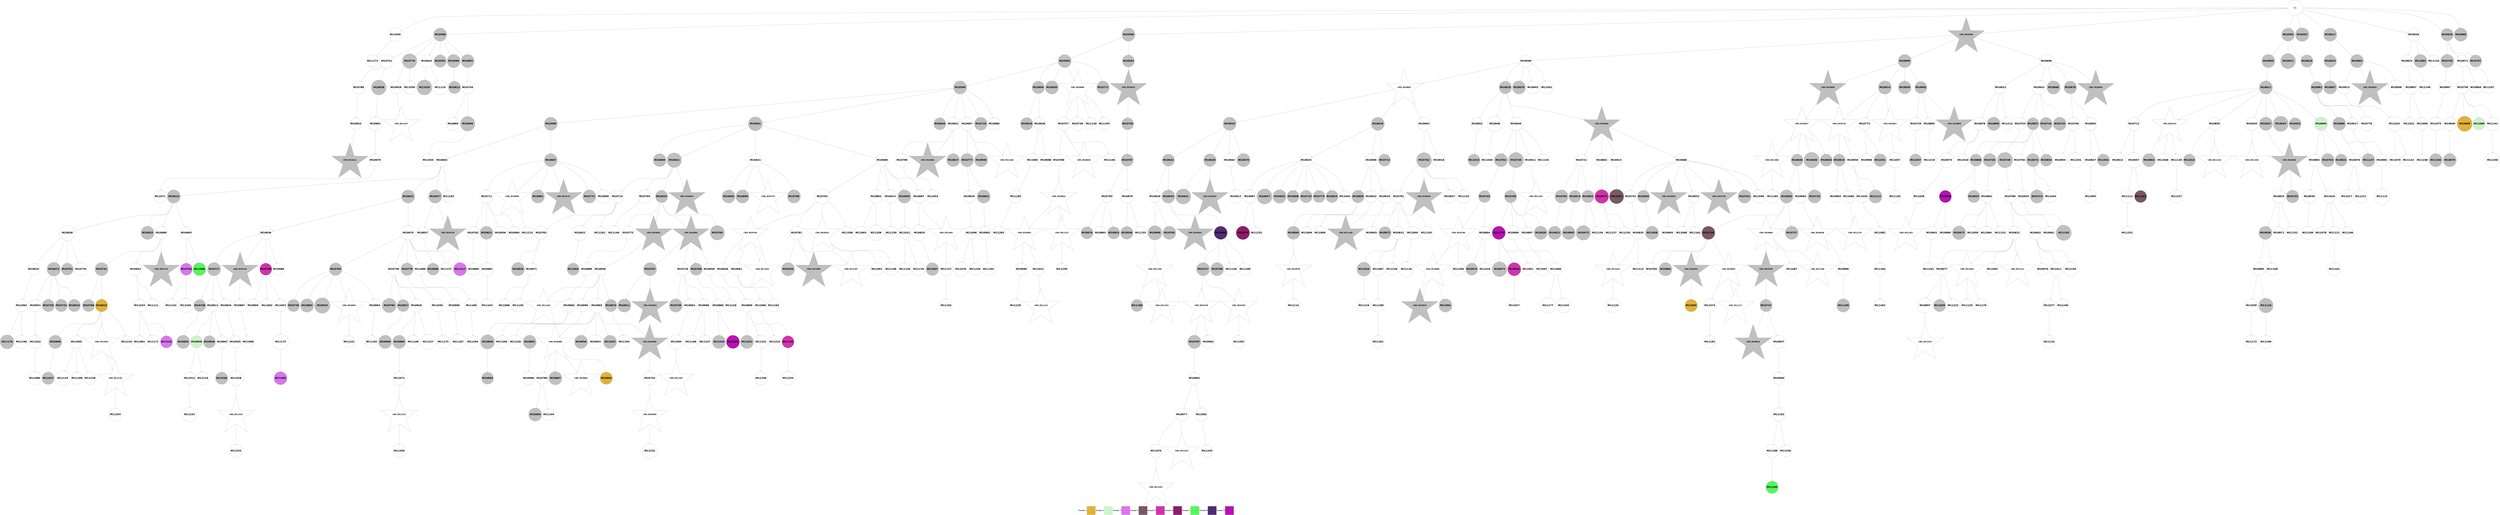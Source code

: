 digraph G { 
rankdir=TB;
10752 -> 10795;
10753 -> 10796;
10753 -> 10831;
10753 -> 10860;
10753 -> 11250;
10754 -> 10780;
10754 -> 10933;
10754 -> 10970;
10754 -> 11004;
10754 -> 11043;
10756 -> 11005;
10756 -> 11251;
10757 -> 10861;
10757 -> 10883;
10759 -> 10797;
10761 -> 10832;
10761 -> 10971;
10761 -> 11006;
10761 -> 11044;
10762 -> 10862;
10762 -> 11007;
10764 -> 10833;
10764 -> 10972;
10764 -> 11252;
10767 -> 10798;
10767 -> 10863;
10767 -> 10884;
10769 -> 10834;
10769 -> 10934;
10769 -> 10973;
10769 -> 11045;
10770 -> 10911;
10771 -> 10835;
10771 -> 10864;
10771 -> 10912;
10776 -> 10799;
10776 -> 10913;
10776 -> 11046;
10777 -> 10800;
10777 -> 10815;
10779 -> 11097;
10782 -> 10974;
10782 -> 11008;
10785 -> 11047;
10786 -> 10816;
10788 -> 10836;
10790 -> 10817;
10791 -> 10818;
10791 -> 10865;
10792 -> 10885;
10793 -> 11009;
10794 -> 10935;
10794 -> 11010;
10795 -> 10819;
10795 -> 10914;
10796 -> 10886;
10796 -> 11011;
10796 -> 11253;
10797 -> 10866;
10797 -> 10887;
10798 -> 10915;
10800 -> 10837;
10800 -> 11012;
10801 -> 10838;
10801 -> 10888;
10802 -> 11013;
10802 -> 11098;
10802 -> 11189;
10803 -> 10916;
10804 -> 10917;
10806 -> 10975;
10807 -> 10839;
10807 -> 10889;
10807 -> 11190;
10808 -> 10840;
10808 -> 10867;
10808 -> 10976;
10808 -> 11099;
10809 -> 10890;
10809 -> 10918;
10809 -> 11139;
10809 -> 11191;
10810 -> 10936;
10812 -> 10841;
10812 -> 10868;
10812 -> 10977;
10812 -> 11192;
10814 -> 11193;
10814 -> 11254;
10815 -> 11255;
10816 -> 10842;
10816 -> 10919;
10816 -> 10937;
10816 -> 10978;
10817 -> 10843;
10817 -> 10920;
10819 -> 10938;
10819 -> 11256;
10820 -> 10979;
10820 -> 11100;
10823 -> 11048;
10823 -> 11101;
10825 -> 10939;
10827 -> 10869;
10827 -> 10891;
10828 -> 11049;
10830 -> 11014;
10830 -> 11194;
10831 -> 10980;
10831 -> 11140;
10831 -> 11257;
10832 -> 10940;
10833 -> 10870;
10833 -> 10921;
10835 -> 10871;
10836 -> 10872;
10836 -> 10892;
10836 -> 10941;
10837 -> 10942;
10838 -> 10893;
10839 -> 10894;
10841 -> 10895;
10841 -> 10922;
10841 -> 10981;
10841 -> 11050;
10841 -> 11195;
10842 -> 10923;
10842 -> 10982;
10842 -> 11051;
10843 -> 10924;
10843 -> 10943;
10843 -> 10983;
10844 -> 11196;
10848 -> 11015;
10848 -> 11052;
10848 -> 11102;
10849 -> 11103;
10850 -> 10896;
10850 -> 11258;
10851 -> 11016;
10852 -> 11053;
10852 -> 11259;
10853 -> 10925;
10855 -> 10897;
10855 -> 11104;
10856 -> 10926;
10856 -> 11197;
10859 -> 10944;
10859 -> 11054;
10860 -> 11141;
10860 -> 11198;
10863 -> 10898;
10863 -> 10984;
10863 -> 11017;
10864 -> 10945;
10865 -> 11018;
10865 -> 11055;
10865 -> 11105;
10865 -> 11260;
10867 -> 11019;
10869 -> 11056;
10872 -> 10927;
10872 -> 11106;
10872 -> 11142;
10872 -> 11261;
10873 -> 10928;
10873 -> 10946;
10873 -> 11262;
10875 -> 10947;
10875 -> 11199;
10878 -> 10948;
10879 -> 11057;
10880 -> 11058;
10882 -> 11059;
10884 -> 10985;
10885 -> 11060;
10885 -> 11263;
10886 -> 10949;
10887 -> 10950;
10888 -> 10951;
10890 -> 10929;
10891 -> 10952;
10892 -> 11020;
10892 -> 11061;
10892 -> 11200;
10893 -> 11062;
10894 -> 10953;
10894 -> 11201;
10896 -> 10954;
10897 -> 11143;
10898 -> 11063;
10898 -> 11264;
10899 -> 11265;
10900 -> 11064;
10900 -> 11266;
10901 -> 11107;
10902 -> 11065;
10903 -> 10986;
10903 -> 11021;
10903 -> 11202;
10907 -> 11267;
10908 -> 11268;
10909 -> 10955;
10910 -> 11269;
10911 -> 11022;
10911 -> 11108;
10911 -> 11144;
10911 -> 11203;
10912 -> 11023;
10912 -> 11204;
10913 -> 11145;
10914 -> 11024;
10914 -> 11066;
10916 -> 10956;
10916 -> 10987;
10917 -> 11146;
10919 -> 11147;
10920 -> 10988;
10920 -> 11205;
10921 -> 11148;
10921 -> 11206;
10925 -> 11207;
10925 -> 11270;
10926 -> 11067;
10926 -> 11271;
10927 -> 10957;
10927 -> 11109;
10927 -> 11272;
10928 -> 11025;
10928 -> 11068;
10932 -> 10989;
10932 -> 11069;
10936 -> 11070;
10936 -> 11273;
10937 -> 11110;
10938 -> 11026;
10938 -> 11111;
10939 -> 11208;
10942 -> 11027;
10942 -> 11112;
10944 -> 11028;
10947 -> 11071;
10947 -> 11149;
10948 -> 11150;
10949 -> 11072;
10949 -> 11151;
10949 -> 11274;
10950 -> 11152;
10951 -> 11029;
10952 -> 11153;
10953 -> 10990;
10953 -> 11073;
10956 -> 10991;
10956 -> 11030;
10957 -> 11275;
10959 -> 11154;
10960 -> 11113;
10961 -> 11276;
10963 -> 11074;
10964 -> 11209;
10965 -> 11075;
10967 -> 11031;
10969 -> 11210;
10971 -> 11032;
10972 -> 11114;
10973 -> 11115;
10974 -> 11033;
10974 -> 11116;
10975 -> 11155;
10976 -> 11034;
10976 -> 11156;
10976 -> 11277;
10979 -> 11157;
10981 -> 11076;
10981 -> 11117;
10981 -> 11278;
10982 -> 11077;
10985 -> 11078;
10986 -> 11035;
10986 -> 11158;
10989 -> 11159;
10990 -> 11279;
10991 -> 11211;
10992 -> 11079;
10992 -> 11160;
10995 -> 11280;
10996 -> 11080;
11000 -> 11081;
11001 -> 11082;
11002 -> 11083;
11002 -> 11161;
11003 -> 11118;
11003 -> 11212;
11004 -> 11281;
11007 -> 11162;
11007 -> 11213;
11008 -> 11084;
11008 -> 11163;
11009 -> 11282;
11010 -> 11085;
11011 -> 11119;
11011 -> 11214;
11017 -> 11086;
11018 -> 11087;
11025 -> 11088;
11027 -> 11120;
11027 -> 11283;
11028 -> 11164;
11029 -> 11121;
11031 -> 11165;
11032 -> 11284;
11034 -> 11122;
11035 -> 11089;
11035 -> 11166;
11037 -> 11123;
11037 -> 11285;
11040 -> 11286;
11043 -> 11215;
11045 -> 11124;
11045 -> 11167;
11046 -> 11216;
11046 -> 11287;
11047 -> 11125;
11049 -> 11217;
11050 -> 11168;
11055 -> 11169;
11055 -> 11218;
11055 -> 11288;
11056 -> 11126;
11056 -> 11289;
11060 -> 11170;
11061 -> 11127;
11061 -> 11290;
11063 -> 11291;
11069 -> 11128;
11069 -> 11171;
11069 -> 11219;
11073 -> 11172;
11074 -> 11129;
11074 -> 11173;
11076 -> 11174;
11078 -> 11175;
11081 -> 11176;
11081 -> 11220;
11082 -> 11130;
11083 -> 11131;
11083 -> 11221;
11083 -> 11292;
11084 -> 11132;
11088 -> 11293;
11089 -> 11222;
11090 -> 11223;
11095 -> 11177;
11099 -> 11224;
11102 -> 11225;
11105 -> 11178;
11106 -> 11179;
11106 -> 11226;
11107 -> 11180;
11110 -> 11227;
11110 -> 11294;
11112 -> 11295;
11113 -> 11228;
11113 -> 11296;
11116 -> 11229;
11117 -> 11230;
11119 -> 11181;
11120 -> 11297;
11122 -> 11182;
11124 -> 11231;
11125 -> 11232;
11127 -> 11183;
11132 -> 11233;
11134 -> 11234;
11135 -> 11235;
11136 -> 11236;
11145 -> 11237;
10637 -> 10638;
10637 -> 10639;
10637 -> 10640;
10637 -> 10645;
10637 -> 10647;
10637 -> 10667;
10637 -> 10676;
10637 -> 10685;
10637 -> 11036;
10637 -> 11090;
11149 -> 11298;
10638 -> 10641;
10638 -> 10649;
10638 -> 10741;
10638 -> 10801;
10638 -> 10820;
10638 -> 10992;
10639 -> 10642;
10639 -> 10643;
11151 -> 11299;
10640 -> 10646;
10640 -> 10650;
10640 -> 10656;
11152 -> 11238;
11152 -> 11300;
10642 -> 10644;
10642 -> 10654;
10642 -> 10680;
10642 -> 10716;
10642 -> 10821;
11154 -> 11239;
11154 -> 11301;
10643 -> 10725;
10644 -> 10648;
10644 -> 10651;
10644 -> 10694;
10644 -> 10701;
10644 -> 10717;
10644 -> 10760;
10644 -> 10930;
10645 -> 10655;
10645 -> 10662;
10645 -> 10669;
10646 -> 10652;
10646 -> 10670;
10646 -> 10726;
10646 -> 10993;
10646 -> 11091;
10648 -> 10653;
10648 -> 10657;
10649 -> 10663;
10650 -> 10658;
10650 -> 10664;
10650 -> 10709;
10650 -> 10742;
11162 -> 11302;
10651 -> 10659;
10651 -> 10671;
10651 -> 10681;
10651 -> 10718;
10652 -> 10660;
10652 -> 10668;
10652 -> 10743;
10653 -> 10665;
10653 -> 10672;
10653 -> 10727;
10653 -> 11243;
10654 -> 10666;
10654 -> 10686;
11166 -> 11240;
10655 -> 10661;
10656 -> 10682;
10656 -> 10710;
10656 -> 10728;
10656 -> 10873;
10656 -> 10994;
10657 -> 10711;
10657 -> 10761;
10657 -> 10781;
10657 -> 10822;
10657 -> 10899;
10657 -> 10958;
10658 -> 10677;
11171 -> 11241;
10660 -> 10673;
10660 -> 10678;
10660 -> 10712;
10660 -> 10729;
10661 -> 10687;
10661 -> 10695;
10661 -> 10702;
10661 -> 10744;
10661 -> 10762;
10661 -> 10802;
10661 -> 10900;
10661 -> 10995;
11175 -> 11303;
10664 -> 10782;
10664 -> 10823;
10664 -> 10901;
10665 -> 10688;
10665 -> 10703;
10665 -> 10730;
10665 -> 10745;
11177 -> 11242;
11178 -> 11304;
10667 -> 10674;
10667 -> 10713;
10668 -> 10675;
10668 -> 10746;
10668 -> 10763;
10669 -> 10731;
11181 -> 11305;
10670 -> 10696;
10670 -> 10719;
10670 -> 10902;
10670 -> 10996;
11182 -> 11306;
10671 -> 10683;
10671 -> 10704;
10671 -> 10764;
10671 -> 10844;
10672 -> 10689;
10672 -> 10720;
10673 -> 10679;
10673 -> 10684;
10674 -> 10747;
10675 -> 10697;
10675 -> 10705;
10675 -> 10748;
10675 -> 10783;
10675 -> 10824;
10675 -> 10874;
10675 -> 11037;
10675 -> 11092;
10676 -> 10875;
10676 -> 11133;
10676 -> 11184;
10677 -> 10690;
10677 -> 10698;
10677 -> 10876;
10677 -> 11134;
11189 -> 11307;
10678 -> 10691;
10678 -> 10997;
10679 -> 10845;
10679 -> 10959;
11191 -> 11308;
10681 -> 10706;
10681 -> 10749;
10681 -> 10765;
10681 -> 10846;
10682 -> 10707;
10682 -> 10766;
10682 -> 10784;
10682 -> 10803;
10683 -> 10692;
10683 -> 10732;
10683 -> 10750;
10683 -> 10825;
10684 -> 10693;
10684 -> 10733;
10685 -> 10721;
10685 -> 10785;
10685 -> 10847;
10686 -> 11038;
10686 -> 11135;
10687 -> 10699;
10688 -> 10722;
10688 -> 10751;
10688 -> 10826;
10688 -> 10960;
10689 -> 10767;
10689 -> 10804;
10689 -> 10848;
10689 -> 11039;
11201 -> 11309;
10690 -> 10700;
10690 -> 10714;
10692 -> 10708;
10696 -> 10752;
10696 -> 10786;
10696 -> 10961;
10696 -> 11185;
10698 -> 10768;
10699 -> 10805;
10699 -> 10903;
10700 -> 10734;
10700 -> 10769;
10700 -> 10787;
10701 -> 10735;
10701 -> 10849;
10701 -> 10877;
10707 -> 10723;
10707 -> 10770;
10707 -> 10788;
10707 -> 10806;
10707 -> 10904;
10708 -> 10715;
10708 -> 10724;
10708 -> 10850;
10708 -> 11040;
10712 -> 10962;
10713 -> 10905;
10713 -> 10963;
10713 -> 10998;
11225 -> 11310;
10714 -> 10878;
10715 -> 10736;
10715 -> 10851;
10715 -> 10906;
10715 -> 11041;
10715 -> 11093;
10715 -> 11244;
10716 -> 10789;
10716 -> 10807;
10716 -> 11186;
10716 -> 11245;
10717 -> 10827;
10717 -> 10999;
10717 -> 11246;
10718 -> 10737;
10718 -> 10753;
10718 -> 10852;
10718 -> 10964;
10718 -> 11000;
11230 -> 11311;
10719 -> 10738;
10719 -> 10771;
10719 -> 10853;
10719 -> 10965;
10720 -> 10739;
10720 -> 10754;
10720 -> 10808;
10720 -> 10828;
10720 -> 11136;
10720 -> 11187;
10721 -> 10809;
10721 -> 10854;
10721 -> 11247;
11233 -> 11312;
10722 -> 10755;
10722 -> 10772;
10722 -> 10966;
10722 -> 11001;
10723 -> 10773;
10723 -> 11094;
11235 -> 11313;
10724 -> 10740;
11236 -> 11314;
10725 -> 10790;
11238 -> 11315;
10727 -> 10774;
10727 -> 10907;
10728 -> 10756;
10728 -> 10855;
10730 -> 10775;
10730 -> 10791;
10730 -> 11002;
10731 -> 10829;
10731 -> 10856;
10731 -> 10967;
10732 -> 10757;
10732 -> 10776;
10732 -> 10810;
10732 -> 10908;
10733 -> 10758;
10733 -> 10777;
10733 -> 11188;
10733 -> 11248;
10734 -> 10759;
10734 -> 11137;
10734 -> 11249;
10736 -> 10830;
10736 -> 10857;
10736 -> 10931;
10736 -> 11042;
10737 -> 10879;
10737 -> 11095;
10738 -> 10778;
10738 -> 10792;
10738 -> 10811;
10738 -> 10880;
10738 -> 10909;
10738 -> 11003;
10738 -> 11096;
10740 -> 10793;
10741 -> 10794;
10742 -> 10779;
10742 -> 10858;
10742 -> 10910;
10743 -> 10812;
10743 -> 10968;
10744 -> 10813;
10744 -> 10881;
10744 -> 10932;
10745 -> 10814;
10745 -> 11138;
10746 -> 10859;
10746 -> 10882;
10746 -> 10969;
11273 [shape=circle style=filled fillcolor="#b712b2" fontname="helvetica-bold" fontsize=56 label="M11223" width=1.53 height=2 ];
11062 [shape=star style=filled fillcolor=grey fontname="helvetica-bold" fontsize=42 label="CNV_M11012"];
10752 [shape=circle style=filled fillcolor=grey fontname="helvetica-bold" fontsize=56 label="M10702" width=1.8 height=2 ];
10842 [shape=circle style=filled fillcolor="#b712b2" fontname="helvetica-bold" fontsize=56 label="M10792" width=0.83 height=2 ];
10956 [shape=circle style=filled fillcolor="#b712b2" fontname="helvetica-bold" fontsize=56 label="M10906" width=3.04 height=2 ];
11103 [shape=circle style=filled fillcolor=white fontname="helvetica-bold" fontsize=56 label="M11053" width=0.52 height=2 ];
11261 [shape=star style=filled fillcolor=white fontname="helvetica-bold" fontsize=42 label="CNV_M11211"];
11165 [shape=circle style=filled fillcolor=white fontname="helvetica-bold" fontsize=56 label="M11115" width=4.98 height=2 ];
10772 [shape=circle style=filled fillcolor=grey fontname="helvetica-bold" fontsize=56 label="M10722" width=2.91 height=2 ];
11125 [shape=circle style=filled fillcolor=white fontname="helvetica-bold" fontsize=56 label="M11075" width=1.57 height=2 ];
11150 [shape=circle style=filled fillcolor=grey fontname="helvetica-bold" fontsize=56 label="M11100" width=1.83 height=2 ];
10897 [shape=circle style=filled fillcolor=white fontname="helvetica-bold" fontsize=56 label="M10847" width=3.11 height=2 ];
10668 [shape=circle style=filled fillcolor=grey fontname="helvetica-bold" fontsize=56 label="M10618" width=1.9 height=2 ];
11130 [shape=circle style=filled fillcolor=white fontname="helvetica-bold" fontsize=56 label="M11080" width=1.12 height=2 ];
11140 [shape=star style=filled fillcolor=grey fontname="helvetica-bold" fontsize=42 label="CNV_M11090"];
11205 [shape=circle style=filled fillcolor=white fontname="helvetica-bold" fontsize=56 label="M11155" width=2.06 height=2 ];
11307 [shape=circle style=filled fillcolor=white fontname="helvetica-bold" fontsize=56 label="M11257" width=0.17 height=2 ];
11110 [shape=circle style=filled fillcolor=white fontname="helvetica-bold" fontsize=56 label="M11060" width=1.52 height=2 ];
10969 [shape=circle style=filled fillcolor=white fontname="helvetica-bold" fontsize=56 label="M10919" width=1.33 height=2 ];
11244 [shape=circle style=filled fillcolor=white fontname="helvetica-bold" fontsize=56 label="M11194" width=0.67 height=2 ];
11251 [shape=circle style=filled fillcolor=white fontname="helvetica-bold" fontsize=56 label="M11201" width=4.91 height=2 ];
10732 [shape=star style=filled fillcolor=grey fontname="helvetica-bold" fontsize=42 label="CNV_M10682"];
10672 [shape=circle style=filled fillcolor=grey fontname="helvetica-bold" fontsize=56 label="M10622" width=1.58 height=2 ];
11079 [shape=circle style=filled fillcolor=grey fontname="helvetica-bold" fontsize=56 label="M11029" width=4.79 height=2 ];
11042 [shape=circle style=filled fillcolor="#e0b23a" fontname="helvetica-bold" fontsize=56 label="M10992" width=2.93 height=2 ];
10839 [shape=circle style=filled fillcolor=white fontname="helvetica-bold" fontsize=56 label="M10789" width=3.33 height=2 ];
11188 [shape=circle style=filled fillcolor=white fontname="helvetica-bold" fontsize=56 label="M11138" width=1.03 height=2 ];
10671 [shape=circle style=filled fillcolor=grey fontname="helvetica-bold" fontsize=56 label="M10621" width=4.7 height=2 ];
10739 [shape=circle style=filled fillcolor=grey fontname="helvetica-bold" fontsize=56 label="M10689" width=3.78 height=2 ];
11076 [shape=circle style=filled fillcolor=grey fontname="helvetica-bold" fontsize=56 label="M11026" width=4.46 height=2 ];
11001 [shape=circle style=filled fillcolor=white fontname="helvetica-bold" fontsize=56 label="M10951" width=3.9 height=2 ];
10742 [shape=circle style=filled fillcolor=grey fontname="helvetica-bold" fontsize=56 label="M10692" width=3.54 height=2 ];
11224 [shape=circle style=filled fillcolor=white fontname="helvetica-bold" fontsize=56 label="M11174" width=1.55 height=2 ];
10868 [shape=star style=filled fillcolor=grey fontname="helvetica-bold" fontsize=42 label="CNV_M10818"];
10749 [shape=circle style=filled fillcolor=grey fontname="helvetica-bold" fontsize=56 label="M10699" width=4.25 height=2 ];
11189 [shape=circle style=filled fillcolor=white fontname="helvetica-bold" fontsize=56 label="M11139" width=3.01 height=2 ];
10714 [shape=circle style=filled fillcolor=white fontname="helvetica-bold" fontsize=56 label="M10664" width=1.07 height=2 ];
11176 [shape=circle style=filled fillcolor=white fontname="helvetica-bold" fontsize=56 label="M11126" width=2.11 height=2 ];
11309 [shape=circle style=filled fillcolor=white fontname="helvetica-bold" fontsize=56 label="M11259" width=3.25 height=2 ];
10643 [shape=circle style=filled fillcolor=grey fontname="helvetica-bold" fontsize=56 label="M10593" width=3.85 height=2 ];
10809 [shape=circle style=filled fillcolor=white fontname="helvetica-bold" fontsize=56 label="M10759" width=2.56 height=2 ];
11210 [shape=star style=filled fillcolor=grey fontname="helvetica-bold" fontsize=42 label="CNV_M11160"];
10886 [shape=circle style=filled fillcolor=white fontname="helvetica-bold" fontsize=56 label="M10836" width=1.92 height=2 ];
10884 [shape=circle style=filled fillcolor=white fontname="helvetica-bold" fontsize=56 label="M10834" width=1.69 height=2 ];
11152 [shape=circle style=filled fillcolor=white fontname="helvetica-bold" fontsize=56 label="M11102" width=0.47 height=2 ];
11121 [shape=circle style=filled fillcolor=white fontname="helvetica-bold" fontsize=56 label="M11071" width=2.28 height=2 ];
11270 [shape=circle style=filled fillcolor=white fontname="helvetica-bold" fontsize=56 label="M11220" width=2.85 height=2 ];
11146 [shape=circle style=filled fillcolor=white fontname="helvetica-bold" fontsize=56 label="M11096" width=3.08 height=2 ];
11148 [shape=circle style=filled fillcolor=white fontname="helvetica-bold" fontsize=56 label="M11098" width=0.45 height=2 ];
10941 [shape=circle style=filled fillcolor=white fontname="helvetica-bold" fontsize=56 label="M10891" width=2.37 height=2 ];
11227 [shape=circle style=filled fillcolor=white fontname="helvetica-bold" fontsize=56 label="M11177" width=4.86 height=2 ];
10694 [shape=circle style=filled fillcolor=grey fontname="helvetica-bold" fontsize=56 label="M10644" width=3.27 height=2 ];
10828 [shape=circle style=filled fillcolor=grey fontname="helvetica-bold" fontsize=56 label="M10778" width=3.99 height=2 ];
11019 [shape=circle style=filled fillcolor=grey fontname="helvetica-bold" fontsize=56 label="M10969" width=1.38 height=2 ];
11015 [shape=circle style=filled fillcolor=white fontname="helvetica-bold" fontsize=56 label="M10965" width=1.36 height=2 ];
11233 [shape=circle style=filled fillcolor=white fontname="helvetica-bold" fontsize=56 label="M11183" width=3.95 height=2 ];
10880 [shape=circle style=filled fillcolor=grey fontname="helvetica-bold" fontsize=56 label="M10830" width=2.89 height=2 ];
10810 [shape=circle style=filled fillcolor=grey fontname="helvetica-bold" fontsize=56 label="M10760" width=3.14 height=2 ];
11272 [shape=circle style=filled fillcolor=white fontname="helvetica-bold" fontsize=56 label="M11222" width=0.53 height=2 ];
11286 [shape=circle style=filled fillcolor=white fontname="helvetica-bold" fontsize=56 label="M11236" width=4.39 height=2 ];
11153 [shape=circle style=filled fillcolor=white fontname="helvetica-bold" fontsize=56 label="M11103" width=1.73 height=2 ];
11143 [shape=circle style=filled fillcolor=white fontname="helvetica-bold" fontsize=56 label="M11093" width=2.26 height=2 ];
10719 [shape=star style=filled fillcolor=grey fontname="helvetica-bold" fontsize=42 label="CNV_M10669"];
11312 [shape=circle style=filled fillcolor=white fontname="helvetica-bold" fontsize=56 label="M11262" width=0.07 height=2 ];
10695 [shape=circle style=filled fillcolor=grey fontname="helvetica-bold" fontsize=56 label="M10645" width=4.86 height=2 ];
11154 [shape=star style=filled fillcolor=white fontname="helvetica-bold" fontsize=42 label="CNV_M11104"];
11011 [shape=circle style=filled fillcolor=white fontname="helvetica-bold" fontsize=56 label="M10961" width=0.52 height=2 ];
10878 [shape=star style=filled fillcolor=white fontname="helvetica-bold" fontsize=42 label="CNV_M10828"];
11202 [shape=circle style=filled fillcolor=white fontname="helvetica-bold" fontsize=56 label="M11152" width=4.21 height=2 ];
10795 [shape=circle style=filled fillcolor=grey fontname="helvetica-bold" fontsize=56 label="M10745" width=3.66 height=2 ];
11120 [shape=circle style=filled fillcolor=white fontname="helvetica-bold" fontsize=56 label="M11070" width=1.38 height=2 ];
10704 [shape=star style=filled fillcolor=grey fontname="helvetica-bold" fontsize=42 label="CNV_M10654"];
10950 [shape=circle style=filled fillcolor=white fontname="helvetica-bold" fontsize=56 label="M10900" width=3.44 height=2 ];
11034 [shape=circle style=filled fillcolor=grey fontname="helvetica-bold" fontsize=56 label="M10984" width=0.79 height=2 ];
11183 [shape=circle style=filled fillcolor=white fontname="helvetica-bold" fontsize=56 label="M11133" width=1.79 height=2 ];
10641 [shape=circle style=filled fillcolor=grey fontname="helvetica-bold" fontsize=56 label="M10591" width=2.77 height=2 ];
10952 [shape=circle style=filled fillcolor=white fontname="helvetica-bold" fontsize=56 label="M10902" width=1.23 height=2 ];
11115 [shape=circle style=filled fillcolor="#e0b23a" fontname="helvetica-bold" fontsize=56 label="M11065" width=2.77 height=2 ];
11066 [shape=circle style=filled fillcolor=white fontname="helvetica-bold" fontsize=56 label="M11016" width=2.23 height=2 ];
11097 [shape=circle style=filled fillcolor=grey fontname="helvetica-bold" fontsize=56 label="M11047" width=3 height=2 ];
11052 [shape=circle style=filled fillcolor=white fontname="helvetica-bold" fontsize=56 label="M11002" width=0.75 height=2 ];
11004 [shape=star style=filled fillcolor=white fontname="helvetica-bold" fontsize=42 label="CNV_M10954"];
11288 [shape=circle style=filled fillcolor=white fontname="helvetica-bold" fontsize=56 label="M11238" width=4 height=2 ];
11063 [shape=circle style=filled fillcolor=white fontname="helvetica-bold" fontsize=56 label="M11013" width=3.23 height=2 ];
11243 [shape=circle style=filled fillcolor=white fontname="helvetica-bold" fontsize=56 label="M11193" width=3.78 height=2 ];
10751 [shape=circle style=filled fillcolor=grey fontname="helvetica-bold" fontsize=56 label="M10701" width=3.8 height=2 ];
11047 [shape=circle style=filled fillcolor=white fontname="helvetica-bold" fontsize=56 label="M10997" width=0.27 height=2 ];
10999 [shape=circle style=filled fillcolor=grey fontname="helvetica-bold" fontsize=56 label="M10949" width=0.87 height=2 ];
10986 [shape=circle style=filled fillcolor=grey fontname="helvetica-bold" fontsize=56 label="M10936" width=2.06 height=2 ];
11158 [shape=circle style=filled fillcolor=white fontname="helvetica-bold" fontsize=56 label="M11108" width=2.59 height=2 ];
11108 [shape=circle style=filled fillcolor=white fontname="helvetica-bold" fontsize=56 label="M11058" width=2.98 height=2 ];
10980 [shape=circle style=filled fillcolor=grey fontname="helvetica-bold" fontsize=56 label="M10930" width=0.91 height=2 ];
10666 [shape=circle style=filled fillcolor=grey fontname="helvetica-bold" fontsize=56 label="M10616" width=3.98 height=2 ];
11082 [shape=circle style=filled fillcolor=white fontname="helvetica-bold" fontsize=56 label="M11032" width=4.19 height=2 ];
11145 [shape=circle style=filled fillcolor=white fontname="helvetica-bold" fontsize=56 label="M11095" width=4.74 height=2 ];
10860 [shape=star style=filled fillcolor=white fontname="helvetica-bold" fontsize=42 label="CNV_M10810"];
11100 [shape=circle style=filled fillcolor=white fontname="helvetica-bold" fontsize=56 label="M11050" width=0.02 height=2 ];
11231 [shape=circle style=filled fillcolor=white fontname="helvetica-bold" fontsize=56 label="M11181" width=2.54 height=2 ];
11265 [shape=circle style=filled fillcolor=white fontname="helvetica-bold" fontsize=56 label="M11215" width=2.62 height=2 ];
10662 [shape=circle style=filled fillcolor=grey fontname="helvetica-bold" fontsize=56 label="M10612" width=4.81 height=2 ];
10814 [shape=circle style=filled fillcolor="#d976ee" fontname="helvetica-bold" fontsize=56 label="M10764" width=3.78 height=2 ];
11289 [shape=circle style=filled fillcolor=white fontname="helvetica-bold" fontsize=56 label="M11239" width=3.06 height=2 ];
11138 [shape=circle style=filled fillcolor="#55f75b" fontname="helvetica-bold" fontsize=56 label="M11088" width=2.26 height=2 ];
10659 [shape=circle style=filled fillcolor=grey fontname="helvetica-bold" fontsize=56 label="M10609" width=4.16 height=2 ];
10679 [shape=circle style=filled fillcolor=white fontname="helvetica-bold" fontsize=56 label="M10629" width=3.13 height=2 ];
11086 [shape=circle style=filled fillcolor=grey fontname="helvetica-bold" fontsize=56 label="M11036" width=2.87 height=2 ];
11038 [shape=circle style=filled fillcolor=white fontname="helvetica-bold" fontsize=56 label="M10988" width=3.49 height=2 ];
10769 [shape=circle style=filled fillcolor="#795767" fontname="helvetica-bold" fontsize=56 label="M10719" width=0.95 height=2 ];
10944 [shape=circle style=filled fillcolor=grey fontname="helvetica-bold" fontsize=56 label="M10894" width=4.16 height=2 ];
10642 [shape=circle style=filled fillcolor=grey fontname="helvetica-bold" fontsize=56 label="M10592" width=2.09 height=2 ];
11215 [shape=circle style=filled fillcolor=white fontname="helvetica-bold" fontsize=56 label="M11165" width=2.63 height=2 ];
10812 [shape=circle style=filled fillcolor=grey fontname="helvetica-bold" fontsize=56 label="M10762" width=4.83 height=2 ];
10770 [shape=circle style=filled fillcolor=grey fontname="helvetica-bold" fontsize=56 label="M10720" width=0.88 height=2 ];
10736 [shape=star style=filled fillcolor=white fontname="helvetica-bold" fontsize=42 label="CNV_M10686"];
10923 [shape=circle style=filled fillcolor=grey fontname="helvetica-bold" fontsize=56 label="M10873" width=4.73 height=2 ];
10861 [shape=circle style=filled fillcolor=grey fontname="helvetica-bold" fontsize=56 label="M10811" width=4.25 height=2 ];
11301 [shape=star style=filled fillcolor=white fontname="helvetica-bold" fontsize=42 label="CNV_M11251"];
10865 [shape=circle style=filled fillcolor="#e0b23a" fontname="helvetica-bold" fontsize=56 label="M10815" width=2.61 height=2 ];
10841 [shape=circle style=filled fillcolor=white fontname="helvetica-bold" fontsize=56 label="M10791" width=2.18 height=2 ];
10673 [shape=circle style=filled fillcolor=grey fontname="helvetica-bold" fontsize=56 label="M10623" width=3.22 height=2 ];
11088 [shape=circle style=filled fillcolor=white fontname="helvetica-bold" fontsize=56 label="M11038" width=4.33 height=2 ];
11032 [shape=circle style=filled fillcolor=white fontname="helvetica-bold" fontsize=56 label="M10982" width=1.88 height=2 ];
10834 [shape=circle style=filled fillcolor=white fontname="helvetica-bold" fontsize=56 label="M10784" width=0.32 height=2 ];
10917 [shape=circle style=filled fillcolor=white fontname="helvetica-bold" fontsize=56 label="M10867" width=2.84 height=2 ];
10991 [shape=circle style=filled fillcolor=white fontname="helvetica-bold" fontsize=56 label="M10941" width=1.1 height=2 ];
10638 [shape=circle style=filled fillcolor=grey fontname="helvetica-bold" fontsize=56 label="M10588" width=0.13 height=2 ];
11048 [shape=circle style=filled fillcolor=white fontname="helvetica-bold" fontsize=56 label="M10998" width=4.21 height=2 ];
11090 [shape=circle style=filled fillcolor=white fontname="helvetica-bold" fontsize=56 label="M11040" width=4.55 height=2 ];
11085 [shape=circle style=filled fillcolor=white fontname="helvetica-bold" fontsize=56 label="M11035" width=0.55 height=2 ];
10912 [shape=circle style=filled fillcolor=grey fontname="helvetica-bold" fontsize=56 label="M10862" width=2.75 height=2 ];
10677 [shape=star style=filled fillcolor=white fontname="helvetica-bold" fontsize=42 label="CNV_M10627"];
10953 [shape=star style=filled fillcolor=white fontname="helvetica-bold" fontsize=42 label="CNV_M10903"];
10993 [shape=circle style=filled fillcolor=white fontname="helvetica-bold" fontsize=56 label="M10943" width=2.11 height=2 ];
11061 [shape=circle style=filled fillcolor=white fontname="helvetica-bold" fontsize=56 label="M11011" width=0.24 height=2 ];
11305 [shape=circle style=filled fillcolor=white fontname="helvetica-bold" fontsize=56 label="M11255" width=4.5 height=2 ];
10896 [shape=circle style=filled fillcolor=grey fontname="helvetica-bold" fontsize=56 label="M10846" width=4.55 height=2 ];
10874 [shape=circle style=filled fillcolor=grey fontname="helvetica-bold" fontsize=56 label="M10824" width=3.19 height=2 ];
11303 [shape=circle style=filled fillcolor=white fontname="helvetica-bold" fontsize=56 label="M11253" width=0.14 height=2 ];
10857 [shape=circle style=filled fillcolor=grey fontname="helvetica-bold" fontsize=56 label="M10807" width=1.19 height=2 ];
11242 [shape=circle style=filled fillcolor=white fontname="helvetica-bold" fontsize=56 label="M11192" width=2.29 height=2 ];
10931 [shape=star style=filled fillcolor=white fontname="helvetica-bold" fontsize=42 label="CNV_M10881"];
10773 [shape=circle style=filled fillcolor=grey fontname="helvetica-bold" fontsize=56 label="M10723" width=1.61 height=2 ];
10758 [shape=circle style=filled fillcolor=grey fontname="helvetica-bold" fontsize=56 label="M10708" width=0.54 height=2 ];
10898 [shape=circle style=filled fillcolor="#cbf5c9" fontname="helvetica-bold" fontsize=56 label="M10848" width=3.64 height=2 ];
10797 [shape=circle style=filled fillcolor=grey fontname="helvetica-bold" fontsize=56 label="M10747" width=3.95 height=2 ];
11043 [shape=circle style=filled fillcolor=white fontname="helvetica-bold" fontsize=56 label="M10993" width=1.04 height=2 ];
10984 [shape=circle style=filled fillcolor=grey fontname="helvetica-bold" fontsize=56 label="M10934" width=3.91 height=2 ];
11147 [shape=circle style=filled fillcolor=white fontname="helvetica-bold" fontsize=56 label="M11097" width=1.16 height=2 ];
11028 [shape=star style=filled fillcolor=white fontname="helvetica-bold" fontsize=42 label="CNV_M10978"];
11218 [shape=circle style=filled fillcolor=white fontname="helvetica-bold" fontsize=56 label="M11168" width=3.36 height=2 ];
11016 [shape=circle style=filled fillcolor=white fontname="helvetica-bold" fontsize=56 label="M10966" width=1.43 height=2 ];
10653 [shape=circle style=filled fillcolor=white fontname="helvetica-bold" fontsize=56 label="M10603" width=2.28 height=2 ];
10807 [shape=circle style=filled fillcolor=white fontname="helvetica-bold" fontsize=56 label="M10757" width=1.12 height=2 ];
10881 [shape=circle style=filled fillcolor=grey fontname="helvetica-bold" fontsize=56 label="M10831" width=3.52 height=2 ];
11308 [shape=circle style=filled fillcolor=white fontname="helvetica-bold" fontsize=56 label="M11258" width=4.73 height=2 ];
11228 [shape=circle style=filled fillcolor=grey fontname="helvetica-bold" fontsize=56 label="M11178" width=4.46 height=2 ];
10753 [shape=circle style=filled fillcolor=white fontname="helvetica-bold" fontsize=56 label="M10703" width=4.86 height=2 ];
11023 [shape=circle style=filled fillcolor=grey fontname="helvetica-bold" fontsize=56 label="M10973" width=4.66 height=2 ];
10889 [shape=star style=filled fillcolor=white fontname="helvetica-bold" fontsize=42 label="CNV_M10839"];
10895 [shape=circle style=filled fillcolor=white fontname="helvetica-bold" fontsize=56 label="M10845" width=0.31 height=2 ];
10728 [shape=circle style=filled fillcolor=grey fontname="helvetica-bold" fontsize=56 label="M10678" width=2.42 height=2 ];
10967 [shape=circle style=filled fillcolor=white fontname="helvetica-bold" fontsize=56 label="M10917" width=3.32 height=2 ];
10913 [shape=circle style=filled fillcolor=white fontname="helvetica-bold" fontsize=56 label="M10863" width=1.53 height=2 ];
10945 [shape=circle style=filled fillcolor=grey fontname="helvetica-bold" fontsize=56 label="M10895" width=0.34 height=2 ];
10970 [shape=circle style=filled fillcolor=grey fontname="helvetica-bold" fontsize=56 label="M10920" width=4.97 height=2 ];
10696 [shape=circle style=filled fillcolor=white fontname="helvetica-bold" fontsize=56 label="M10646" width=0.59 height=2 ];
10948 [shape=circle style=filled fillcolor=white fontname="helvetica-bold" fontsize=56 label="M10898" width=0.71 height=2 ];
11104 [shape=circle style=filled fillcolor=grey fontname="helvetica-bold" fontsize=56 label="M11054" width=3.06 height=2 ];
11200 [shape=circle style=filled fillcolor=white fontname="helvetica-bold" fontsize=56 label="M11150" width=4.65 height=2 ];
10989 [shape=circle style=filled fillcolor=white fontname="helvetica-bold" fontsize=56 label="M10939" width=1.31 height=2 ];
10741 [shape=circle style=filled fillcolor=grey fontname="helvetica-bold" fontsize=56 label="M10691" width=1.23 height=2 ];
10705 [shape=circle style=filled fillcolor=grey fontname="helvetica-bold" fontsize=56 label="M10655" width=4.3 height=2 ];
10735 [shape=star style=filled fillcolor=grey fontname="helvetica-bold" fontsize=42 label="CNV_M10685"];
10713 [shape=circle style=filled fillcolor=grey fontname="helvetica-bold" fontsize=56 label="M10663" width=0.71 height=2 ];
10779 [shape=circle style=filled fillcolor=white fontname="helvetica-bold" fontsize=56 label="M10729" width=0.55 height=2 ];
10788 [shape=circle style=filled fillcolor=grey fontname="helvetica-bold" fontsize=56 label="M10738" width=4.96 height=2 ];
11299 [shape=circle style=filled fillcolor=white fontname="helvetica-bold" fontsize=56 label="M11249" width=1.42 height=2 ];
11157 [shape=star style=filled fillcolor=white fontname="helvetica-bold" fontsize=42 label="CNV_M11107"];
10657 [shape=circle style=filled fillcolor=grey fontname="helvetica-bold" fontsize=56 label="M10607" width=2.14 height=2 ];
10935 [shape=circle style=filled fillcolor=white fontname="helvetica-bold" fontsize=56 label="M10885" width=0.69 height=2 ];
11064 [shape=circle style=filled fillcolor=grey fontname="helvetica-bold" fontsize=56 label="M11014" width=3.51 height=2 ];
10763 [shape=circle style=filled fillcolor=grey fontname="helvetica-bold" fontsize=56 label="M10713" width=3.55 height=2 ];
11198 [shape=circle style=filled fillcolor=white fontname="helvetica-bold" fontsize=56 label="M11148" width=0.95 height=2 ];
11232 [shape=circle style=filled fillcolor=grey fontname="helvetica-bold" fontsize=56 label="M11182" width=0.73 height=2 ];
11059 [shape=circle style=filled fillcolor=white fontname="helvetica-bold" fontsize=56 label="M11009" width=0.13 height=2 ];
11263 [shape=circle style=filled fillcolor=white fontname="helvetica-bold" fontsize=56 label="M11213" width=3.63 height=2 ];
11091 [shape=circle style=filled fillcolor=white fontname="helvetica-bold" fontsize=56 label="M11041" width=1.88 height=2 ];
10824 [shape=circle style=filled fillcolor=grey fontname="helvetica-bold" fontsize=56 label="M10774" width=3.88 height=2 ];
10715 [shape=circle style=filled fillcolor=white fontname="helvetica-bold" fontsize=56 label="M10665" width=4.66 height=2 ];
11137 [shape=circle style=filled fillcolor=white fontname="helvetica-bold" fontsize=56 label="M11087" width=4.3 height=2 ];
10798 [shape=circle style=filled fillcolor=grey fontname="helvetica-bold" fontsize=56 label="M10748" width=3.69 height=2 ];
10957 [shape=circle style=filled fillcolor=white fontname="helvetica-bold" fontsize=56 label="M10907" width=4.91 height=2 ];
10893 [shape=circle style=filled fillcolor=white fontname="helvetica-bold" fontsize=56 label="M10843" width=3.82 height=2 ];
10699 [shape=star style=filled fillcolor=grey fontname="helvetica-bold" fontsize=42 label="CNV_M10649"];
10690 [shape=circle style=filled fillcolor=grey fontname="helvetica-bold" fontsize=56 label="M10640" width=3.59 height=2 ];
10803 [shape=circle style=filled fillcolor=white fontname="helvetica-bold" fontsize=56 label="M10753" width=3.59 height=2 ];
10687 [shape=circle style=filled fillcolor=grey fontname="helvetica-bold" fontsize=56 label="M10637" width=1.73 height=2 ];
11314 [shape=circle style=filled fillcolor=white fontname="helvetica-bold" fontsize=56 label="M11264" width=2.82 height=2 ];
11049 [shape=circle style=filled fillcolor=white fontname="helvetica-bold" fontsize=56 label="M10999" width=3.27 height=2 ];
11260 [shape=circle style=filled fillcolor=white fontname="helvetica-bold" fontsize=56 label="M11210" width=3.68 height=2 ];
10688 [shape=circle style=filled fillcolor=white fontname="helvetica-bold" fontsize=56 label="M10638" width=5 height=2 ];
10982 [shape=circle style=filled fillcolor="#d034ac" fontname="helvetica-bold" fontsize=56 label="M10932" width=0.71 height=2 ];
10873 [shape=circle style=filled fillcolor=white fontname="helvetica-bold" fontsize=56 label="M10823" width=2.6 height=2 ];
10891 [shape=circle style=filled fillcolor=grey fontname="helvetica-bold" fontsize=56 label="M10841" width=0.91 height=2 ];
10947 [shape=circle style=filled fillcolor=white fontname="helvetica-bold" fontsize=56 label="M10897" width=0.51 height=2 ];
10822 [shape=circle style=filled fillcolor=grey fontname="helvetica-bold" fontsize=56 label="M10772" width=1.6 height=2 ];
11294 [shape=circle style=filled fillcolor=white fontname="helvetica-bold" fontsize=56 label="M11244" width=4.66 height=2 ];
10837 [shape=circle style=filled fillcolor=grey fontname="helvetica-bold" fontsize=56 label="M10787" width=1.7 height=2 ];
11226 [shape=circle style=filled fillcolor=white fontname="helvetica-bold" fontsize=56 label="M11176" width=0.82 height=2 ];
10871 [shape=circle style=filled fillcolor=grey fontname="helvetica-bold" fontsize=56 label="M10821" width=1.83 height=2 ];
10784 [shape=circle style=filled fillcolor=grey fontname="helvetica-bold" fontsize=56 label="M10734" width=0.86 height=2 ];
11298 [shape=circle style=filled fillcolor=white fontname="helvetica-bold" fontsize=56 label="M11248" width=3.3 height=2 ];
11300 [shape=circle style=filled fillcolor=white fontname="helvetica-bold" fontsize=56 label="M11250" width=3.25 height=2 ];
11194 [shape=circle style=filled fillcolor=white fontname="helvetica-bold" fontsize=56 label="M11144" width=2.96 height=2 ];
11212 [shape=circle style=filled fillcolor=white fontname="helvetica-bold" fontsize=56 label="M11162" width=3.33 height=2 ];
10808 [shape=circle style=filled fillcolor=white fontname="helvetica-bold" fontsize=56 label="M10758" width=2.12 height=2 ];
10836 [shape=circle style=filled fillcolor=white fontname="helvetica-bold" fontsize=56 label="M10786" width=2.05 height=2 ];
10973 [shape=star style=filled fillcolor=grey fontname="helvetica-bold" fontsize=42 label="CNV_M10923"];
11161 [shape=circle style=filled fillcolor=white fontname="helvetica-bold" fontsize=56 label="M11111" width=4.24 height=2 ];
11186 [shape=circle style=filled fillcolor=white fontname="helvetica-bold" fontsize=56 label="M11136" width=3.75 height=2 ];
11075 [shape=circle style=filled fillcolor="#795767" fontname="helvetica-bold" fontsize=56 label="M11025" width=4.61 height=2 ];
11136 [shape=circle style=filled fillcolor=white fontname="helvetica-bold" fontsize=56 label="M11086" width=3.01 height=2 ];
11024 [shape=circle style=filled fillcolor=grey fontname="helvetica-bold" fontsize=56 label="M10974" width=3.43 height=2 ];
10854 [shape=circle style=filled fillcolor=white fontname="helvetica-bold" fontsize=56 label="M10804" width=3.04 height=2 ];
11044 [shape=circle style=filled fillcolor=white fontname="helvetica-bold" fontsize=56 label="M10994" width=4.09 height=2 ];
11221 [shape=circle style=filled fillcolor=white fontname="helvetica-bold" fontsize=56 label="M11171" width=0.02 height=2 ];
10887 [shape=circle style=filled fillcolor=white fontname="helvetica-bold" fontsize=56 label="M10837" width=1.12 height=2 ];
11222 [shape=circle style=filled fillcolor=white fontname="helvetica-bold" fontsize=56 label="M11172" width=4.27 height=2 ];
11235 [shape=circle style=filled fillcolor=white fontname="helvetica-bold" fontsize=56 label="M11185" width=1.09 height=2 ];
10761 [shape=circle style=filled fillcolor=white fontname="helvetica-bold" fontsize=56 label="M10711" width=0.29 height=2 ];
11133 [shape=circle style=filled fillcolor=grey fontname="helvetica-bold" fontsize=56 label="M11083" width=1.23 height=2 ];
10885 [shape=circle style=filled fillcolor=white fontname="helvetica-bold" fontsize=56 label="M10835" width=4.2 height=2 ];
10849 [shape=circle style=filled fillcolor=white fontname="helvetica-bold" fontsize=56 label="M10799" width=2.04 height=2 ];
11211 [shape=circle style=filled fillcolor=white fontname="helvetica-bold" fontsize=56 label="M11161" width=0.66 height=2 ];
10907 [shape=circle style=filled fillcolor=white fontname="helvetica-bold" fontsize=56 label="M10857" width=3.6 height=2 ];
10846 [shape=circle style=filled fillcolor=grey fontname="helvetica-bold" fontsize=56 label="M10796" width=0.15 height=2 ];
10901 [shape=star style=filled fillcolor=white fontname="helvetica-bold" fontsize=42 label="CNV_M10851"];
10816 [shape=circle style=filled fillcolor=grey fontname="helvetica-bold" fontsize=56 label="M10766" width=2.82 height=2 ];
10876 [shape=circle style=filled fillcolor=grey fontname="helvetica-bold" fontsize=56 label="M10826" width=3.18 height=2 ];
10762 [shape=circle style=filled fillcolor=white fontname="helvetica-bold" fontsize=56 label="M10712" width=1.22 height=2 ];
11207 [shape=circle style=filled fillcolor=white fontname="helvetica-bold" fontsize=56 label="M11157" width=0.59 height=2 ];
11208 [shape=star style=filled fillcolor=white fontname="helvetica-bold" fontsize=42 label="CNV_M11158"];
10802 [shape=star style=filled fillcolor=white fontname="helvetica-bold" fontsize=42 label="CNV_M10752"];
10680 [shape=circle style=filled fillcolor=grey fontname="helvetica-bold" fontsize=56 label="M10630" width=1.6 height=2 ];
10746 [shape=circle style=filled fillcolor=white fontname="helvetica-bold" fontsize=56 label="M10696" width=4.25 height=2 ];
11114 [shape=circle style=filled fillcolor=grey fontname="helvetica-bold" fontsize=56 label="M11064" width=3.25 height=2 ];
11241 [shape=circle style=filled fillcolor=white fontname="helvetica-bold" fontsize=56 label="M11191" width=1.92 height=2 ];
11239 [shape=circle style=filled fillcolor=grey fontname="helvetica-bold" fontsize=56 label="M11189" width=3.64 height=2 ];
10815 [shape=star style=filled fillcolor=white fontname="helvetica-bold" fontsize=42 label="CNV_M10765"];
11297 [shape=star style=filled fillcolor=white fontname="helvetica-bold" fontsize=42 label="CNV_M11247"];
10851 [shape=circle style=filled fillcolor=grey fontname="helvetica-bold" fontsize=56 label="M10801" width=1.2 height=2 ];
10777 [shape=circle style=filled fillcolor=grey fontname="helvetica-bold" fontsize=56 label="M10727" width=1.39 height=2 ];
10890 [shape=circle style=filled fillcolor=white fontname="helvetica-bold" fontsize=56 label="M10840" width=0.93 height=2 ];
10915 [shape=circle style=filled fillcolor=grey fontname="helvetica-bold" fontsize=56 label="M10865" width=1.51 height=2 ];
10939 [shape=circle style=filled fillcolor=white fontname="helvetica-bold" fontsize=56 label="M10889" width=1.94 height=2 ];
10711 [shape=circle style=filled fillcolor=grey fontname="helvetica-bold" fontsize=56 label="M10661" width=0.51 height=2 ];
11116 [shape=circle style=filled fillcolor=white fontname="helvetica-bold" fontsize=56 label="M11066" width=4.09 height=2 ];
10656 [shape=circle style=filled fillcolor=white fontname="helvetica-bold" fontsize=56 label="M10606" width=0.63 height=2 ];
11192 [shape=circle style=filled fillcolor=white fontname="helvetica-bold" fontsize=56 label="M11142" width=0.26 height=2 ];
11204 [shape=circle style=filled fillcolor=white fontname="helvetica-bold" fontsize=56 label="M11154" width=2.57 height=2 ];
11276 [shape=star style=filled fillcolor=white fontname="helvetica-bold" fontsize=42 label="CNV_M11226"];
10724 [shape=circle style=filled fillcolor=grey fontname="helvetica-bold" fontsize=56 label="M10674" width=3.24 height=2 ];
11230 [shape=circle style=filled fillcolor=white fontname="helvetica-bold" fontsize=56 label="M11180" width=1.4 height=2 ];
10747 [shape=circle style=filled fillcolor=grey fontname="helvetica-bold" fontsize=56 label="M10697" width=1.78 height=2 ];
10998 [shape=circle style=filled fillcolor=white fontname="helvetica-bold" fontsize=56 label="M10948" width=4.7 height=2 ];
10866 [shape=star style=filled fillcolor=grey fontname="helvetica-bold" fontsize=42 label="CNV_M10816"];
11081 [shape=circle style=filled fillcolor=white fontname="helvetica-bold" fontsize=56 label="M11031" width=2.83 height=2 ];
10926 [shape=circle style=filled fillcolor=white fontname="helvetica-bold" fontsize=56 label="M10876" width=1.41 height=2 ];
10852 [shape=circle style=filled fillcolor=white fontname="helvetica-bold" fontsize=56 label="M10802" width=1.68 height=2 ];
10811 [shape=circle style=filled fillcolor=grey fontname="helvetica-bold" fontsize=56 label="M10761" width=0.04 height=2 ];
10817 [shape=circle style=filled fillcolor=grey fontname="helvetica-bold" fontsize=56 label="M10767" width=2.99 height=2 ];
11274 [shape=circle style=filled fillcolor=white fontname="helvetica-bold" fontsize=56 label="M11224" width=2.17 height=2 ];
11290 [shape=circle style=filled fillcolor=white fontname="helvetica-bold" fontsize=56 label="M11240" width=0.97 height=2 ];
11159 [shape=circle style=filled fillcolor=white fontname="helvetica-bold" fontsize=56 label="M11109" width=2.02 height=2 ];
10928 [shape=circle style=filled fillcolor=white fontname="helvetica-bold" fontsize=56 label="M10878" width=2.14 height=2 ];
11095 [shape=star style=filled fillcolor=white fontname="helvetica-bold" fontsize=42 label="CNV_M11045"];
11181 [shape=circle style=filled fillcolor="#d034ac" fontname="helvetica-bold" fontsize=56 label="M11131" width=3.87 height=2 ];
10927 [shape=circle style=filled fillcolor=white fontname="helvetica-bold" fontsize=56 label="M10877" width=3.21 height=2 ];
11223 [shape=circle style=filled fillcolor=white fontname="helvetica-bold" fontsize=56 label="M11173" width=2.43 height=2 ];
11013 [shape=circle style=filled fillcolor=grey fontname="helvetica-bold" fontsize=56 label="M10963" width=1.87 height=2 ];
11012 [shape=circle style=filled fillcolor=white fontname="helvetica-bold" fontsize=56 label="M10962" width=1.23 height=2 ];
11057 [shape=circle style=filled fillcolor=grey fontname="helvetica-bold" fontsize=56 label="M11007" width=2.29 height=2 ];
11054 [shape=circle style=filled fillcolor=white fontname="helvetica-bold" fontsize=56 label="M11004" width=3.76 height=2 ];
11106 [shape=star style=filled fillcolor=white fontname="helvetica-bold" fontsize=42 label="CNV_M11056"];
10637 [label="GL" fontname="arial-bold" fontsize=56 width=5 height=5];
11050 [shape=circle style=filled fillcolor=white fontname="helvetica-bold" fontsize=56 label="M11000" width=0.19 height=2 ];
10800 [shape=star style=filled fillcolor=white fontname="helvetica-bold" fontsize=42 label="CNV_M10750"];
10997 [shape=star style=filled fillcolor=grey fontname="helvetica-bold" fontsize=42 label="CNV_M10947"];
11109 [shape=circle style=filled fillcolor=grey fontname="helvetica-bold" fontsize=56 label="M11059" width=2.97 height=2 ];
11051 [shape=circle style=filled fillcolor=white fontname="helvetica-bold" fontsize=56 label="M11001" width=2.28 height=2 ];
11017 [shape=circle style=filled fillcolor=white fontname="helvetica-bold" fontsize=56 label="M10967" width=2.98 height=2 ];
10722 [shape=circle style=filled fillcolor=grey fontname="helvetica-bold" fontsize=56 label="M10672" width=4.36 height=2 ];
11246 [shape=star style=filled fillcolor=white fontname="helvetica-bold" fontsize=42 label="CNV_M11196"];
11070 [shape=circle style=filled fillcolor=grey fontname="helvetica-bold" fontsize=56 label="M11020" width=0.41 height=2 ];
10647 [shape=circle style=filled fillcolor=grey fontname="helvetica-bold" fontsize=56 label="M10597" width=4.37 height=2 ];
11102 [shape=circle style=filled fillcolor=white fontname="helvetica-bold" fontsize=56 label="M11052" width=2.77 height=2 ];
10833 [shape=circle style=filled fillcolor=white fontname="helvetica-bold" fontsize=56 label="M10783" width=4.3 height=2 ];
11248 [shape=circle style=filled fillcolor=white fontname="helvetica-bold" fontsize=56 label="M11198" width=2.12 height=2 ];
10872 [shape=circle style=filled fillcolor=white fontname="helvetica-bold" fontsize=56 label="M10822" width=0.7 height=2 ];
10826 [shape=circle style=filled fillcolor=white fontname="helvetica-bold" fontsize=56 label="M10776" width=1.75 height=2 ];
10754 [shape=circle style=filled fillcolor=grey fontname="helvetica-bold" fontsize=56 label="M10704" width=2.47 height=2 ];
10700 [shape=circle style=filled fillcolor=grey fontname="helvetica-bold" fontsize=56 label="M10650" width=1.94 height=2 ];
11214 [shape=circle style=filled fillcolor=white fontname="helvetica-bold" fontsize=56 label="M11164" width=3.2 height=2 ];
10879 [shape=circle style=filled fillcolor=white fontname="helvetica-bold" fontsize=56 label="M10829" width=4.96 height=2 ];
10776 [shape=circle style=filled fillcolor=white fontname="helvetica-bold" fontsize=56 label="M10726" width=0.72 height=2 ];
10850 [shape=circle style=filled fillcolor=white fontname="helvetica-bold" fontsize=56 label="M10800" width=2.14 height=2 ];
11035 [shape=circle style=filled fillcolor=white fontname="helvetica-bold" fontsize=56 label="M10985" width=1.21 height=2 ];
11134 [shape=star style=filled fillcolor=white fontname="helvetica-bold" fontsize=42 label="CNV_M11084"];
11132 [shape=circle style=filled fillcolor=white fontname="helvetica-bold" fontsize=56 label="M11082" width=3.39 height=2 ];
11166 [shape=circle style=filled fillcolor=grey fontname="helvetica-bold" fontsize=56 label="M11116" width=4.67 height=2 ];
10743 [shape=circle style=filled fillcolor=white fontname="helvetica-bold" fontsize=56 label="M10693" width=1.86 height=2 ];
10663 [shape=circle style=filled fillcolor=grey fontname="helvetica-bold" fontsize=56 label="M10613" width=3.04 height=2 ];
10726 [shape=circle style=filled fillcolor=grey fontname="helvetica-bold" fontsize=56 label="M10676" width=1.98 height=2 ];
11213 [shape=circle style=filled fillcolor="#795767" fontname="helvetica-bold" fontsize=56 label="M11163" width=3.21 height=2 ];
10925 [shape=circle style=filled fillcolor="#d034ac" fontname="helvetica-bold" fontsize=56 label="M10875" width=4.43 height=2 ];
11187 [shape=circle style=filled fillcolor=white fontname="helvetica-bold" fontsize=56 label="M11137" width=2.18 height=2 ];
10755 [shape=circle style=filled fillcolor=grey fontname="helvetica-bold" fontsize=56 label="M10705" width=2.95 height=2 ];
11220 [shape=circle style=filled fillcolor=white fontname="helvetica-bold" fontsize=56 label="M11170" width=0.81 height=2 ];
11029 [shape=circle style=filled fillcolor=white fontname="helvetica-bold" fontsize=56 label="M10979" width=3.95 height=2 ];
10977 [shape=circle style=filled fillcolor=white fontname="helvetica-bold" fontsize=56 label="M10927" width=1.46 height=2 ];
10940 [shape=circle style=filled fillcolor=white fontname="helvetica-bold" fontsize=56 label="M10890" width=2.73 height=2 ];
10995 [shape=circle style=filled fillcolor=white fontname="helvetica-bold" fontsize=56 label="M10945" width=1.02 height=2 ];
11155 [shape=circle style=filled fillcolor=grey fontname="helvetica-bold" fontsize=56 label="M11105" width=4.92 height=2 ];
10832 [shape=circle style=filled fillcolor=white fontname="helvetica-bold" fontsize=56 label="M10782" width=2.77 height=2 ];
11282 [shape=circle style=filled fillcolor=white fontname="helvetica-bold" fontsize=56 label="M11232" width=4.74 height=2 ];
10875 [shape=circle style=filled fillcolor=white fontname="helvetica-bold" fontsize=56 label="M10825" width=2.72 height=2 ];
11129 [shape=circle style=filled fillcolor=white fontname="helvetica-bold" fontsize=56 label="M11079" width=2.68 height=2 ];
10892 [shape=circle style=filled fillcolor=white fontname="helvetica-bold" fontsize=56 label="M10842" width=2.12 height=2 ];
10813 [shape=circle style=filled fillcolor=grey fontname="helvetica-bold" fontsize=56 label="M10763" width=0.69 height=2 ];
11174 [shape=circle style=filled fillcolor=white fontname="helvetica-bold" fontsize=56 label="M11124" width=1.42 height=2 ];
10670 [shape=circle style=filled fillcolor=grey fontname="helvetica-bold" fontsize=56 label="M10620" width=2.59 height=2 ];
10781 [shape=star style=filled fillcolor=grey fontname="helvetica-bold" fontsize=42 label="CNV_M10731"];
11014 [shape=circle style=filled fillcolor=grey fontname="helvetica-bold" fontsize=56 label="M10964" width=1.81 height=2 ];
11164 [shape=circle style=filled fillcolor=white fontname="helvetica-bold" fontsize=56 label="M11114" width=1.94 height=2 ];
10646 [shape=circle style=filled fillcolor=white fontname="helvetica-bold" fontsize=56 label="M10596" width=2.72 height=2 ];
10924 [shape=circle style=filled fillcolor=grey fontname="helvetica-bold" fontsize=56 label="M10874" width=3.24 height=2 ];
10645 [shape=circle style=filled fillcolor=grey fontname="helvetica-bold" fontsize=56 label="M10595" width=4.16 height=2 ];
11099 [shape=circle style=filled fillcolor=white fontname="helvetica-bold" fontsize=56 label="M11049" width=2.33 height=2 ];
10745 [shape=circle style=filled fillcolor=white fontname="helvetica-bold" fontsize=56 label="M10695" width=3.58 height=2 ];
10906 [shape=circle style=filled fillcolor=grey fontname="helvetica-bold" fontsize=56 label="M10856" width=0.96 height=2 ];
10764 [shape=circle style=filled fillcolor=white fontname="helvetica-bold" fontsize=56 label="M10714" width=0.66 height=2 ];
10791 [shape=circle style=filled fillcolor=grey fontname="helvetica-bold" fontsize=56 label="M10741" width=1.54 height=2 ];
11240 [shape=circle style=filled fillcolor=white fontname="helvetica-bold" fontsize=56 label="M11190" width=1.67 height=2 ];
10733 [shape=circle style=filled fillcolor="#512c72" fontname="helvetica-bold" fontsize=56 label="M10683" width=4.22 height=2 ];
11089 [shape=circle style=filled fillcolor=white fontname="helvetica-bold" fontsize=56 label="M11039" width=0.27 height=2 ];
10877 [shape=circle style=filled fillcolor=grey fontname="helvetica-bold" fontsize=56 label="M10827" width=4.17 height=2 ];
10760 [shape=circle style=filled fillcolor=grey fontname="helvetica-bold" fontsize=56 label="M10710" width=2.21 height=2 ];
11302 [shape=circle style=filled fillcolor=white fontname="helvetica-bold" fontsize=56 label="M11252" width=4.11 height=2 ];
10820 [shape=circle style=filled fillcolor=grey fontname="helvetica-bold" fontsize=56 label="M10770" width=4.7 height=2 ];
11135 [shape=circle style=filled fillcolor=white fontname="helvetica-bold" fontsize=56 label="M11085" width=1.07 height=2 ];
10856 [shape=circle style=filled fillcolor=grey fontname="helvetica-bold" fontsize=56 label="M10806" width=2.06 height=2 ];
11283 [shape=star style=filled fillcolor=white fontname="helvetica-bold" fontsize=42 label="CNV_M11233"];
10691 [shape=circle style=filled fillcolor=grey fontname="helvetica-bold" fontsize=56 label="M10641" width=4.85 height=2 ];
10648 [shape=circle style=filled fillcolor=grey fontname="helvetica-bold" fontsize=56 label="M10598" width=1.52 height=2 ];
10750 [shape=circle style=filled fillcolor=grey fontname="helvetica-bold" fontsize=56 label="M10700" width=4.62 height=2 ];
11199 [shape=circle style=filled fillcolor=white fontname="helvetica-bold" fontsize=56 label="M11149" width=0.19 height=2 ];
10930 [shape=circle style=filled fillcolor=white fontname="helvetica-bold" fontsize=56 label="M10880" width=3.5 height=2 ];
11060 [shape=star style=filled fillcolor=white fontname="helvetica-bold" fontsize=42 label="CNV_M11010"];
11046 [shape=circle style=filled fillcolor=white fontname="helvetica-bold" fontsize=56 label="M10996" width=0.17 height=2 ];
11096 [shape=circle style=filled fillcolor=white fontname="helvetica-bold" fontsize=56 label="M11046" width=1.81 height=2 ];
10801 [shape=circle style=filled fillcolor=white fontname="helvetica-bold" fontsize=56 label="M10751" width=4.54 height=2 ];
10855 [shape=circle style=filled fillcolor=white fontname="helvetica-bold" fontsize=56 label="M10805" width=2.17 height=2 ];
10894 [shape=star style=filled fillcolor=white fontname="helvetica-bold" fontsize=42 label="CNV_M10844"];
11295 [shape=circle style=filled fillcolor=white fontname="helvetica-bold" fontsize=56 label="M11245" width=4.01 height=2 ];
11107 [shape=circle style=filled fillcolor=white fontname="helvetica-bold" fontsize=56 label="M11057" width=4.92 height=2 ];
10847 [shape=circle style=filled fillcolor=grey fontname="helvetica-bold" fontsize=56 label="M10797" width=2.99 height=2 ];
10682 [shape=circle style=filled fillcolor=white fontname="helvetica-bold" fontsize=56 label="M10632" width=4.5 height=2 ];
11142 [shape=circle style=filled fillcolor=white fontname="helvetica-bold" fontsize=56 label="M11092" width=3.96 height=2 ];
10792 [shape=circle style=filled fillcolor=white fontname="helvetica-bold" fontsize=56 label="M10742" width=3.27 height=2 ];
10790 [shape=circle style=filled fillcolor=grey fontname="helvetica-bold" fontsize=56 label="M10740" width=3.83 height=2 ];
10655 [shape=circle style=filled fillcolor=grey fontname="helvetica-bold" fontsize=56 label="M10605" width=1.28 height=2 ];
10949 [shape=circle style=filled fillcolor=white fontname="helvetica-bold" fontsize=56 label="M10899" width=1.69 height=2 ];
10934 [shape=circle style=filled fillcolor=grey fontname="helvetica-bold" fontsize=56 label="M10884" width=0.36 height=2 ];
11074 [shape=circle style=filled fillcolor=white fontname="helvetica-bold" fontsize=56 label="M11024" width=4.92 height=2 ];
11269 [shape=circle style=filled fillcolor=white fontname="helvetica-bold" fontsize=56 label="M11219" width=4.5 height=2 ];
10918 [shape=circle style=filled fillcolor="#e0b23a" fontname="helvetica-bold" fontsize=56 label="M10868" width=4.83 height=2 ];
10975 [shape=circle style=filled fillcolor=white fontname="helvetica-bold" fontsize=56 label="M10925" width=3.22 height=2 ];
11262 [shape=circle style=filled fillcolor=white fontname="helvetica-bold" fontsize=56 label="M11212" width=2.7 height=2 ];
10848 [shape=circle style=filled fillcolor="#d034ac" fontname="helvetica-bold" fontsize=56 label="M10798" width=3.64 height=2 ];
10830 [shape=circle style=filled fillcolor=white fontname="helvetica-bold" fontsize=56 label="M10780" width=3.42 height=2 ];
10968 [shape=circle style=filled fillcolor=white fontname="helvetica-bold" fontsize=56 label="M10918" width=1.27 height=2 ];
10844 [shape=circle style=filled fillcolor=white fontname="helvetica-bold" fontsize=56 label="M10794" width=1.3 height=2 ];
11084 [shape=circle style=filled fillcolor=white fontname="helvetica-bold" fontsize=56 label="M11034" width=2.71 height=2 ];
11010 [shape=circle style=filled fillcolor=grey fontname="helvetica-bold" fontsize=56 label="M10960" width=4.67 height=2 ];
11068 [shape=circle style=filled fillcolor=white fontname="helvetica-bold" fontsize=56 label="M11018" width=3.22 height=2 ];
10882 [shape=circle style=filled fillcolor=white fontname="helvetica-bold" fontsize=56 label="M10832" width=2.88 height=2 ];
11249 [shape=star style=filled fillcolor=white fontname="helvetica-bold" fontsize=42 label="CNV_M11199"];
11111 [shape=circle style=filled fillcolor=grey fontname="helvetica-bold" fontsize=56 label="M11061" width=1.03 height=2 ];
11175 [shape=star style=filled fillcolor=white fontname="helvetica-bold" fontsize=42 label="CNV_M11125"];
11284 [shape=circle style=filled fillcolor=white fontname="helvetica-bold" fontsize=56 label="M11234" width=1.57 height=2 ];
10709 [shape=circle style=filled fillcolor=grey fontname="helvetica-bold" fontsize=56 label="M10659" width=2.35 height=2 ];
11253 [shape=star style=filled fillcolor=white fontname="helvetica-bold" fontsize=42 label="CNV_M11203"];
10870 [shape=circle style=filled fillcolor=grey fontname="helvetica-bold" fontsize=56 label="M10820" width=1.98 height=2 ];
11304 [shape=circle style=filled fillcolor=white fontname="helvetica-bold" fontsize=56 label="M11254" width=4.1 height=2 ];
11141 [shape=circle style=filled fillcolor=white fontname="helvetica-bold" fontsize=56 label="M11091" width=0.46 height=2 ];
10994 [shape=star style=filled fillcolor=grey fontname="helvetica-bold" fontsize=42 label="CNV_M10944"];
11173 [shape=circle style=filled fillcolor=white fontname="helvetica-bold" fontsize=56 label="M11123" width=3.98 height=2 ];
11101 [shape=circle style=filled fillcolor=grey fontname="helvetica-bold" fontsize=56 label="M11051" width=2.44 height=2 ];
10734 [shape=star style=filled fillcolor=white fontname="helvetica-bold" fontsize=42 label="CNV_M10684"];
11122 [shape=circle style=filled fillcolor=white fontname="helvetica-bold" fontsize=56 label="M11072" width=0.65 height=2 ];
10780 [shape=circle style=filled fillcolor=grey fontname="helvetica-bold" fontsize=56 label="M10730" width=3.35 height=2 ];
10840 [shape=circle style=filled fillcolor=grey fontname="helvetica-bold" fontsize=56 label="M10790" width=4.57 height=2 ];
11293 [shape=star style=filled fillcolor=white fontname="helvetica-bold" fontsize=42 label="CNV_M11243"];
11219 [shape=circle style=filled fillcolor=white fontname="helvetica-bold" fontsize=56 label="M11169" width=3.31 height=2 ];
11067 [shape=circle style=filled fillcolor=white fontname="helvetica-bold" fontsize=56 label="M11017" width=1.59 height=2 ];
11039 [shape=circle style=filled fillcolor=white fontname="helvetica-bold" fontsize=56 label="M10989" width=3.3 height=2 ];
10971 [shape=circle style=filled fillcolor=grey fontname="helvetica-bold" fontsize=56 label="M10921" width=4.18 height=2 ];
10782 [shape=star style=filled fillcolor=white fontname="helvetica-bold" fontsize=42 label="CNV_M10732"];
10966 [shape=circle style=filled fillcolor=grey fontname="helvetica-bold" fontsize=56 label="M10916" width=3 height=2 ];
11072 [shape=circle style=filled fillcolor=grey fontname="helvetica-bold" fontsize=56 label="M11022" width=1.23 height=2 ];
10684 [shape=circle style=filled fillcolor=grey fontname="helvetica-bold" fontsize=56 label="M10634" width=1.73 height=2 ];
10639 [shape=circle style=filled fillcolor=grey fontname="helvetica-bold" fontsize=56 label="M10589" width=1.61 height=2 ];
10669 [shape=circle style=filled fillcolor=grey fontname="helvetica-bold" fontsize=56 label="M10619" width=2.88 height=2 ];
11217 [shape=circle style=filled fillcolor=white fontname="helvetica-bold" fontsize=56 label="M11167" width=4.91 height=2 ];
10869 [shape=circle style=filled fillcolor=white fontname="helvetica-bold" fontsize=56 label="M10819" width=3.78 height=2 ];
10974 [shape=circle style=filled fillcolor=grey fontname="helvetica-bold" fontsize=56 label="M10924" width=3.14 height=2 ];
10660 [shape=circle style=filled fillcolor=grey fontname="helvetica-bold" fontsize=56 label="M10610" width=0.55 height=2 ];
10664 [shape=circle style=filled fillcolor=grey fontname="helvetica-bold" fontsize=56 label="M10614" width=0.54 height=2 ];
11170 [shape=circle style=filled fillcolor=white fontname="helvetica-bold" fontsize=56 label="M11120" width=4.5 height=2 ];
11139 [shape=circle style=filled fillcolor="#cbf5c9" fontname="helvetica-bold" fontsize=56 label="M11089" width=3.21 height=2 ];
10937 [shape=circle style=filled fillcolor=white fontname="helvetica-bold" fontsize=56 label="M10887" width=3.48 height=2 ];
11163 [shape=circle style=filled fillcolor=grey fontname="helvetica-bold" fontsize=56 label="M11113" width=1.25 height=2 ];
11237 [shape=star style=filled fillcolor=white fontname="helvetica-bold" fontsize=42 label="CNV_M11187"];
11236 [shape=circle style=filled fillcolor=white fontname="helvetica-bold" fontsize=56 label="M11186" width=0.55 height=2 ];
10978 [shape=circle style=filled fillcolor=grey fontname="helvetica-bold" fontsize=56 label="M10928" width=1.14 height=2 ];
10757 [shape=circle style=filled fillcolor=grey fontname="helvetica-bold" fontsize=56 label="M10707" width=0.66 height=2 ];
11098 [shape=circle style=filled fillcolor=white fontname="helvetica-bold" fontsize=56 label="M11048" width=1.54 height=2 ];
11041 [shape=circle style=filled fillcolor=white fontname="helvetica-bold" fontsize=56 label="M10991" width=4.57 height=2 ];
10725 [shape=star style=filled fillcolor=grey fontname="helvetica-bold" fontsize=42 label="CNV_M10675"];
10730 [shape=circle style=filled fillcolor=white fontname="helvetica-bold" fontsize=56 label="M10680" width=4.07 height=2 ];
10888 [shape=circle style=filled fillcolor=grey fontname="helvetica-bold" fontsize=56 label="M10838" width=4.77 height=2 ];
11167 [shape=star style=filled fillcolor=white fontname="helvetica-bold" fontsize=42 label="CNV_M11117"];
10903 [shape=circle style=filled fillcolor=white fontname="helvetica-bold" fontsize=56 label="M10853" width=0.83 height=2 ];
11117 [shape=circle style=filled fillcolor=white fontname="helvetica-bold" fontsize=56 label="M11067" width=1.22 height=2 ];
10914 [shape=circle style=filled fillcolor=white fontname="helvetica-bold" fontsize=56 label="M10864" width=0.89 height=2 ];
11000 [shape=circle style=filled fillcolor=grey fontname="helvetica-bold" fontsize=56 label="M10950" width=1.04 height=2 ];
11225 [shape=circle style=filled fillcolor=white fontname="helvetica-bold" fontsize=56 label="M11175" width=5 height=2 ];
10716 [shape=star style=filled fillcolor=white fontname="helvetica-bold" fontsize=42 label="CNV_M10666"];
10667 [shape=circle style=filled fillcolor=grey fontname="helvetica-bold" fontsize=56 label="M10617" width=0.82 height=2 ];
10904 [shape=circle style=filled fillcolor=grey fontname="helvetica-bold" fontsize=56 label="M10854" width=3.79 height=2 ];
10804 [shape=star style=filled fillcolor=grey fontname="helvetica-bold" fontsize=42 label="CNV_M10754"];
11203 [shape=circle style=filled fillcolor=white fontname="helvetica-bold" fontsize=56 label="M11153" width=1.82 height=2 ];
11055 [shape=circle style=filled fillcolor=white fontname="helvetica-bold" fontsize=56 label="M11005" width=2.82 height=2 ];
10727 [shape=circle style=filled fillcolor=grey fontname="helvetica-bold" fontsize=56 label="M10677" width=0 height=2 ];
10708 [shape=circle style=filled fillcolor=white fontname="helvetica-bold" fontsize=56 label="M10658" width=2.63 height=2 ];
10932 [shape=circle style=filled fillcolor=white fontname="helvetica-bold" fontsize=56 label="M10882" width=3.66 height=2 ];
11151 [shape=circle style=filled fillcolor=white fontname="helvetica-bold" fontsize=56 label="M11101" width=0.97 height=2 ];
11093 [shape=circle style=filled fillcolor=grey fontname="helvetica-bold" fontsize=56 label="M11043" width=0.67 height=2 ];
10689 [shape=circle style=filled fillcolor=white fontname="helvetica-bold" fontsize=56 label="M10639" width=1.71 height=2 ];
11144 [shape=circle style=filled fillcolor=white fontname="helvetica-bold" fontsize=56 label="M11094" width=1.18 height=2 ];
10650 [shape=circle style=filled fillcolor=grey fontname="helvetica-bold" fontsize=56 label="M10600" width=1.5 height=2 ];
10697 [shape=circle style=filled fillcolor=grey fontname="helvetica-bold" fontsize=56 label="M10647" width=4.85 height=2 ];
10793 [shape=circle style=filled fillcolor=white fontname="helvetica-bold" fontsize=56 label="M10743" width=4.29 height=2 ];
11025 [shape=circle style=filled fillcolor=white fontname="helvetica-bold" fontsize=56 label="M10975" width=4.74 height=2 ];
11005 [shape=circle style=filled fillcolor=white fontname="helvetica-bold" fontsize=56 label="M10955" width=4.66 height=2 ];
10692 [shape=star style=filled fillcolor=grey fontname="helvetica-bold" fontsize=42 label="CNV_M10642"];
10919 [shape=circle style=filled fillcolor=white fontname="helvetica-bold" fontsize=56 label="M10869" width=4.6 height=2 ];
10686 [shape=circle style=filled fillcolor=white fontname="helvetica-bold" fontsize=56 label="M10636" width=3.94 height=2 ];
10786 [shape=circle style=filled fillcolor=grey fontname="helvetica-bold" fontsize=56 label="M10736" width=4.91 height=2 ];
10731 [shape=circle style=filled fillcolor=grey fontname="helvetica-bold" fontsize=56 label="M10681" width=3.35 height=2 ];
10693 [shape=star style=filled fillcolor=grey fontname="helvetica-bold" fontsize=42 label="CNV_M10643"];
11002 [shape=circle style=filled fillcolor=white fontname="helvetica-bold" fontsize=56 label="M10952" width=0.68 height=2 ];
11201 [shape=star style=filled fillcolor=white fontname="helvetica-bold" fontsize=42 label="CNV_M11151"];
11008 [shape=circle style=filled fillcolor=white fontname="helvetica-bold" fontsize=56 label="M10958" width=2.01 height=2 ];
10990 [shape=circle style=filled fillcolor=white fontname="helvetica-bold" fontsize=56 label="M10940" width=2.43 height=2 ];
10899 [shape=star style=filled fillcolor=white fontname="helvetica-bold" fontsize=42 label="CNV_M10849"];
10942 [shape=circle style=filled fillcolor=white fontname="helvetica-bold" fontsize=56 label="M10892" width=3.76 height=2 ];
11281 [shape=circle style=filled fillcolor=white fontname="helvetica-bold" fontsize=56 label="M11231" width=3.41 height=2 ];
11267 [shape=circle style=filled fillcolor="#d976ee" fontname="helvetica-bold" fontsize=56 label="M11217" width=1.34 height=2 ];
10936 [shape=circle style=filled fillcolor=white fontname="helvetica-bold" fontsize=56 label="M10886" width=3.73 height=2 ];
11168 [shape=circle style=filled fillcolor=white fontname="helvetica-bold" fontsize=56 label="M11118" width=4.72 height=2 ];
11069 [shape=circle style=filled fillcolor=white fontname="helvetica-bold" fontsize=56 label="M11019" width=4.18 height=2 ];
11268 [shape=circle style=filled fillcolor=white fontname="helvetica-bold" fontsize=56 label="M11218" width=2.79 height=2 ];
11018 [shape=circle style=filled fillcolor=grey fontname="helvetica-bold" fontsize=56 label="M10968" width=0.41 height=2 ];
11022 [shape=circle style=filled fillcolor=grey fontname="helvetica-bold" fontsize=56 label="M10972" width=4.36 height=2 ];
11275 [shape=star style=filled fillcolor=white fontname="helvetica-bold" fontsize=42 label="CNV_M11225"];
10959 [shape=circle style=filled fillcolor=grey fontname="helvetica-bold" fontsize=56 label="M10909" width=4.55 height=2 ];
10992 [shape=circle style=filled fillcolor=white fontname="helvetica-bold" fontsize=56 label="M10942" width=0.38 height=2 ];
10909 [shape=star style=filled fillcolor=grey fontname="helvetica-bold" fontsize=42 label="CNV_M10859"];
11112 [shape=circle style=filled fillcolor=white fontname="helvetica-bold" fontsize=56 label="M11062" width=1.82 height=2 ];
10902 [shape=circle style=filled fillcolor=white fontname="helvetica-bold" fontsize=56 label="M10852" width=3.96 height=2 ];
11040 [shape=circle style=filled fillcolor=white fontname="helvetica-bold" fontsize=56 label="M10990" width=2.49 height=2 ];
11033 [shape=circle style=filled fillcolor=white fontname="helvetica-bold" fontsize=56 label="M10983" width=3.15 height=2 ];
10864 [shape=circle style=filled fillcolor=grey fontname="helvetica-bold" fontsize=56 label="M10814" width=3.55 height=2 ];
11077 [shape=circle style=filled fillcolor=white fontname="helvetica-bold" fontsize=56 label="M11027" width=2.59 height=2 ];
11184 [shape=circle style=filled fillcolor=white fontname="helvetica-bold" fontsize=56 label="M11134" width=3.51 height=2 ];
11124 [shape=circle style=filled fillcolor=white fontname="helvetica-bold" fontsize=56 label="M11074" width=0.37 height=2 ];
10863 [shape=circle style=filled fillcolor=white fontname="helvetica-bold" fontsize=56 label="M10813" width=3.3 height=2 ];
11021 [shape=circle style=filled fillcolor=white fontname="helvetica-bold" fontsize=56 label="M10971" width=3.11 height=2 ];
11191 [shape=circle style=filled fillcolor=white fontname="helvetica-bold" fontsize=56 label="M11141" width=1.17 height=2 ];
11053 [shape=circle style=filled fillcolor=white fontname="helvetica-bold" fontsize=56 label="M11003" width=0.55 height=2 ];
10962 [shape=circle style=filled fillcolor=white fontname="helvetica-bold" fontsize=56 label="M10912" width=1.8 height=2 ];
10778 [shape=star style=filled fillcolor=grey fontname="helvetica-bold" fontsize=42 label="CNV_M10728"];
11197 [shape=circle style=filled fillcolor=grey fontname="helvetica-bold" fontsize=56 label="M11147" width=2.05 height=2 ];
11291 [shape=circle style=filled fillcolor=white fontname="helvetica-bold" fontsize=56 label="M11241" width=4.65 height=2 ];
10825 [shape=circle style=filled fillcolor=white fontname="helvetica-bold" fontsize=56 label="M10775" width=4.12 height=2 ];
10783 [shape=circle style=filled fillcolor=grey fontname="helvetica-bold" fontsize=56 label="M10733" width=2.7 height=2 ];
11206 [shape=circle style=filled fillcolor=white fontname="helvetica-bold" fontsize=56 label="M11156" width=2.3 height=2 ];
11149 [shape=circle style=filled fillcolor=white fontname="helvetica-bold" fontsize=56 label="M11099" width=3.94 height=2 ];
10698 [shape=circle style=filled fillcolor=grey fontname="helvetica-bold" fontsize=56 label="M10648" width=5 height=2 ];
10916 [shape=circle style=filled fillcolor=grey fontname="helvetica-bold" fontsize=56 label="M10866" width=3.46 height=2 ];
11036 [shape=circle style=filled fillcolor=grey fontname="helvetica-bold" fontsize=56 label="M10986" width=1.75 height=2 ];
10929 [shape=circle style=filled fillcolor=grey fontname="helvetica-bold" fontsize=56 label="M10879" width=1.67 height=2 ];
11279 [shape=circle style=filled fillcolor=white fontname="helvetica-bold" fontsize=56 label="M11229" width=4.24 height=2 ];
10710 [shape=circle style=filled fillcolor=grey fontname="helvetica-bold" fontsize=56 label="M10660" width=0.8 height=2 ];
11160 [shape=circle style=filled fillcolor=white fontname="helvetica-bold" fontsize=56 label="M11110" width=4.8 height=2 ];
10900 [shape=circle style=filled fillcolor=white fontname="helvetica-bold" fontsize=56 label="M10850" width=2.59 height=2 ];
10661 [shape=circle style=filled fillcolor=grey fontname="helvetica-bold" fontsize=56 label="M10611" width=0.62 height=2 ];
11209 [shape=circle style=filled fillcolor=white fontname="helvetica-bold" fontsize=56 label="M11159" width=0.6 height=2 ];
10675 [shape=circle style=filled fillcolor=white fontname="helvetica-bold" fontsize=56 label="M10625" width=3.98 height=2 ];
11313 [shape=circle style=filled fillcolor=white fontname="helvetica-bold" fontsize=56 label="M11263" width=1.99 height=2 ];
11105 [shape=star style=filled fillcolor=white fontname="helvetica-bold" fontsize=42 label="CNV_M11055"];
11003 [shape=circle style=filled fillcolor=white fontname="helvetica-bold" fontsize=56 label="M10953" width=3.71 height=2 ];
11119 [shape=circle style=filled fillcolor=white fontname="helvetica-bold" fontsize=56 label="M11069" width=3.97 height=2 ];
10651 [shape=circle style=filled fillcolor=grey fontname="helvetica-bold" fontsize=56 label="M10601" width=4.49 height=2 ];
10961 [shape=circle style=filled fillcolor=white fontname="helvetica-bold" fontsize=56 label="M10911" width=3.91 height=2 ];
11083 [shape=circle style=filled fillcolor=white fontname="helvetica-bold" fontsize=56 label="M11033" width=2.68 height=2 ];
11009 [shape=star style=filled fillcolor=white fontname="helvetica-bold" fontsize=42 label="CNV_M10959"];
11123 [shape=circle style=filled fillcolor="#8e1d6c" fontname="helvetica-bold" fontsize=56 label="M11073" width=4.31 height=2 ];
10652 [shape=star style=filled fillcolor=white fontname="helvetica-bold" fontsize=42 label="CNV_M10602"];
10796 [shape=star style=filled fillcolor=white fontname="helvetica-bold" fontsize=42 label="CNV_M10746"];
10954 [shape=circle style=filled fillcolor=grey fontname="helvetica-bold" fontsize=56 label="M10904" width=3.74 height=2 ];
11007 [shape=circle style=filled fillcolor=white fontname="helvetica-bold" fontsize=56 label="M10957" width=4.99 height=2 ];
10681 [shape=circle style=filled fillcolor=white fontname="helvetica-bold" fontsize=56 label="M10631" width=0.99 height=2 ];
10921 [shape=circle style=filled fillcolor=white fontname="helvetica-bold" fontsize=56 label="M10871" width=3.88 height=2 ];
10767 [shape=circle style=filled fillcolor=grey fontname="helvetica-bold" fontsize=56 label="M10717" width=0.44 height=2 ];
11131 [shape=circle style=filled fillcolor=white fontname="helvetica-bold" fontsize=56 label="M11081" width=2.87 height=2 ];
10987 [shape=circle style=filled fillcolor=grey fontname="helvetica-bold" fontsize=56 label="M10937" width=2.91 height=2 ];
10985 [shape=circle style=filled fillcolor=white fontname="helvetica-bold" fontsize=56 label="M10935" width=3.2 height=2 ];
10976 [shape=circle style=filled fillcolor=white fontname="helvetica-bold" fontsize=56 label="M10926" width=1.73 height=2 ];
11177 [shape=circle style=filled fillcolor=white fontname="helvetica-bold" fontsize=56 label="M11127" width=1.85 height=2 ];
11245 [shape=circle style=filled fillcolor=white fontname="helvetica-bold" fontsize=56 label="M11195" width=2.4 height=2 ];
10703 [shape=circle style=filled fillcolor=grey fontname="helvetica-bold" fontsize=56 label="M10653" width=0.71 height=2 ];
10843 [shape=circle style=filled fillcolor=white fontname="helvetica-bold" fontsize=56 label="M10793" width=3.7 height=2 ];
10649 [shape=circle style=filled fillcolor=grey fontname="helvetica-bold" fontsize=56 label="M10599" width=1.11 height=2 ];
11113 [shape=circle style=filled fillcolor=white fontname="helvetica-bold" fontsize=56 label="M11063" width=2.66 height=2 ];
10859 [shape=circle style=filled fillcolor=grey fontname="helvetica-bold" fontsize=56 label="M10809" width=2.56 height=2 ];
11195 [shape=circle style=filled fillcolor=white fontname="helvetica-bold" fontsize=56 label="M11145" width=1.33 height=2 ];
11306 [shape=circle style=filled fillcolor=white fontname="helvetica-bold" fontsize=56 label="M11256" width=1.76 height=2 ];
10946 [shape=circle style=filled fillcolor=grey fontname="helvetica-bold" fontsize=56 label="M10896" width=1.86 height=2 ];
11087 [shape=circle style=filled fillcolor=grey fontname="helvetica-bold" fontsize=56 label="M11037" width=2.77 height=2 ];
10920 [shape=circle style=filled fillcolor=white fontname="helvetica-bold" fontsize=56 label="M10870" width=1.77 height=2 ];
10674 [shape=circle style=filled fillcolor=grey fontname="helvetica-bold" fontsize=56 label="M10624" width=4.06 height=2 ];
10775 [shape=star style=filled fillcolor=grey fontname="helvetica-bold" fontsize=42 label="CNV_M10725"];
11031 [shape=circle style=filled fillcolor=white fontname="helvetica-bold" fontsize=56 label="M10981" width=2.52 height=2 ];
11193 [shape=circle style=filled fillcolor=white fontname="helvetica-bold" fontsize=56 label="M11143" width=2.05 height=2 ];
11071 [shape=circle style=filled fillcolor=white fontname="helvetica-bold" fontsize=56 label="M11021" width=2.44 height=2 ];
10683 [shape=circle style=filled fillcolor=grey fontname="helvetica-bold" fontsize=56 label="M10633" width=2.82 height=2 ];
10955 [shape=circle style=filled fillcolor=white fontname="helvetica-bold" fontsize=56 label="M10905" width=2.02 height=2 ];
10862 [shape=circle style=filled fillcolor=white fontname="helvetica-bold" fontsize=56 label="M10812" width=4.85 height=2 ];
10799 [shape=circle style=filled fillcolor=grey fontname="helvetica-bold" fontsize=56 label="M10749" width=0.85 height=2 ];
10858 [shape=star style=filled fillcolor=grey fontname="helvetica-bold" fontsize=42 label="CNV_M10808"];
11229 [shape=star style=filled fillcolor=white fontname="helvetica-bold" fontsize=42 label="CNV_M11179"];
10818 [shape=circle style=filled fillcolor=grey fontname="helvetica-bold" fontsize=56 label="M10768" width=3.43 height=2 ];
11258 [shape=circle style=filled fillcolor=white fontname="helvetica-bold" fontsize=56 label="M11208" width=2.54 height=2 ];
10829 [shape=circle style=filled fillcolor=white fontname="helvetica-bold" fontsize=56 label="M10779" width=4.74 height=2 ];
10723 [shape=circle style=filled fillcolor=grey fontname="helvetica-bold" fontsize=56 label="M10673" width=0.69 height=2 ];
10963 [shape=circle style=filled fillcolor=white fontname="helvetica-bold" fontsize=56 label="M10913" width=0.16 height=2 ];
10658 [shape=star style=filled fillcolor=grey fontname="helvetica-bold" fontsize=42 label="CNV_M10608"];
10943 [shape=circle style=filled fillcolor=white fontname="helvetica-bold" fontsize=56 label="M10893" width=2.06 height=2 ];
11310 [shape=circle style=filled fillcolor="#d976ee" fontname="helvetica-bold" fontsize=56 label="M11260" width=4.17 height=2 ];
10979 [shape=circle style=filled fillcolor=white fontname="helvetica-bold" fontsize=56 label="M10929" width=2.57 height=2 ];
11180 [shape=circle style=filled fillcolor=white fontname="helvetica-bold" fontsize=56 label="M11130" width=3 height=2 ];
10911 [shape=circle style=filled fillcolor=white fontname="helvetica-bold" fontsize=56 label="M10861" width=3.21 height=2 ];
11190 [shape=circle style=filled fillcolor=white fontname="helvetica-bold" fontsize=56 label="M11140" width=4.26 height=2 ];
10964 [shape=circle style=filled fillcolor=white fontname="helvetica-bold" fontsize=56 label="M10914" width=1.52 height=2 ];
11259 [shape=circle style=filled fillcolor=white fontname="helvetica-bold" fontsize=56 label="M11209" width=4.97 height=2 ];
11126 [shape=circle style=filled fillcolor=white fontname="helvetica-bold" fontsize=56 label="M11076" width=4.67 height=2 ];
10765 [shape=star style=filled fillcolor=white fontname="helvetica-bold" fontsize=42 label="CNV_M10715"];
10737 [shape=circle style=filled fillcolor=white fontname="helvetica-bold" fontsize=56 label="M10687" width=2.09 height=2 ];
10951 [shape=circle style=filled fillcolor=white fontname="helvetica-bold" fontsize=56 label="M10901" width=4.46 height=2 ];
11118 [shape=circle style=filled fillcolor=white fontname="helvetica-bold" fontsize=56 label="M11068" width=0.54 height=2 ];
11296 [shape=circle style=filled fillcolor=white fontname="helvetica-bold" fontsize=56 label="M11246" width=0.73 height=2 ];
10640 [shape=star style=filled fillcolor=grey fontname="helvetica-bold" fontsize=42 label="CNV_M10590"];
11255 [shape=circle style=filled fillcolor=white fontname="helvetica-bold" fontsize=56 label="M11205" width=2.28 height=2 ];
11162 [shape=circle style=filled fillcolor=white fontname="helvetica-bold" fontsize=56 label="M11112" width=1.8 height=2 ];
10768 [shape=circle style=filled fillcolor=grey fontname="helvetica-bold" fontsize=56 label="M10718" width=0.48 height=2 ];
11127 [shape=circle style=filled fillcolor=white fontname="helvetica-bold" fontsize=56 label="M11077" width=2.4 height=2 ];
10960 [shape=circle style=filled fillcolor=white fontname="helvetica-bold" fontsize=56 label="M10910" width=3.18 height=2 ];
10707 [shape=circle style=filled fillcolor=grey fontname="helvetica-bold" fontsize=56 label="M10657" width=3.7 height=2 ];
10785 [shape=circle style=filled fillcolor=grey fontname="helvetica-bold" fontsize=56 label="M10735" width=0.9 height=2 ];
11252 [shape=circle style=filled fillcolor=white fontname="helvetica-bold" fontsize=56 label="M11202" width=4 height=2 ];
10774 [shape=star style=filled fillcolor=grey fontname="helvetica-bold" fontsize=42 label="CNV_M10724"];
11172 [shape=star style=filled fillcolor=white fontname="helvetica-bold" fontsize=42 label="CNV_M11122"];
11285 [shape=circle style=filled fillcolor=white fontname="helvetica-bold" fontsize=56 label="M11235" width=3.88 height=2 ];
10981 [shape=circle style=filled fillcolor=white fontname="helvetica-bold" fontsize=56 label="M10931" width=0.01 height=2 ];
10933 [shape=circle style=filled fillcolor=grey fontname="helvetica-bold" fontsize=56 label="M10883" width=4.31 height=2 ];
10831 [shape=circle style=filled fillcolor=white fontname="helvetica-bold" fontsize=56 label="M10781" width=1.43 height=2 ];
11254 [shape=circle style=filled fillcolor=white fontname="helvetica-bold" fontsize=56 label="M11204" width=4.74 height=2 ];
11056 [shape=circle style=filled fillcolor=white fontname="helvetica-bold" fontsize=56 label="M11006" width=3.2 height=2 ];
10922 [shape=circle style=filled fillcolor=grey fontname="helvetica-bold" fontsize=56 label="M10872" width=2.89 height=2 ];
10718 [shape=circle style=filled fillcolor=white fontname="helvetica-bold" fontsize=56 label="M10668" width=2.67 height=2 ];
11287 [shape=circle style=filled fillcolor=white fontname="helvetica-bold" fontsize=56 label="M11237" width=1.64 height=2 ];
10759 [shape=star style=filled fillcolor=grey fontname="helvetica-bold" fontsize=42 label="CNV_M10709"];
11247 [shape=circle style=filled fillcolor=white fontname="helvetica-bold" fontsize=56 label="M11197" width=3.22 height=2 ];
11027 [shape=circle style=filled fillcolor=white fontname="helvetica-bold" fontsize=56 label="M10977" width=1.76 height=2 ];
10766 [shape=circle style=filled fillcolor=grey fontname="helvetica-bold" fontsize=56 label="M10716" width=2.42 height=2 ];
10823 [shape=circle style=filled fillcolor=white fontname="helvetica-bold" fontsize=56 label="M10773" width=4.04 height=2 ];
10789 [shape=circle style=filled fillcolor=white fontname="helvetica-bold" fontsize=56 label="M10739" width=4.46 height=2 ];
11006 [shape=circle style=filled fillcolor=white fontname="helvetica-bold" fontsize=56 label="M10956" width=0.73 height=2 ];
10712 [shape=circle style=filled fillcolor=white fontname="helvetica-bold" fontsize=56 label="M10662" width=1.25 height=2 ];
10910 [shape=circle style=filled fillcolor=white fontname="helvetica-bold" fontsize=56 label="M10860" width=3.52 height=2 ];
10835 [shape=circle style=filled fillcolor=grey fontname="helvetica-bold" fontsize=56 label="M10785" width=0.9 height=2 ];
10905 [shape=star style=filled fillcolor=grey fontname="helvetica-bold" fontsize=42 label="CNV_M10855"];
11280 [shape=star style=filled fillcolor=white fontname="helvetica-bold" fontsize=42 label="CNV_M11230"];
10720 [shape=circle style=filled fillcolor=white fontname="helvetica-bold" fontsize=56 label="M10670" width=4.55 height=2 ];
11179 [shape=circle style=filled fillcolor=white fontname="helvetica-bold" fontsize=56 label="M11129" width=0.81 height=2 ];
11020 [shape=circle style=filled fillcolor=white fontname="helvetica-bold" fontsize=56 label="M10970" width=3.8 height=2 ];
11182 [shape=star style=filled fillcolor=white fontname="helvetica-bold" fontsize=42 label="CNV_M11132"];
11169 [shape=circle style=filled fillcolor=white fontname="helvetica-bold" fontsize=56 label="M11119" width=4.86 height=2 ];
10678 [shape=circle style=filled fillcolor=grey fontname="helvetica-bold" fontsize=56 label="M10628" width=2.45 height=2 ];
11030 [shape=circle style=filled fillcolor=white fontname="helvetica-bold" fontsize=56 label="M10980" width=2.65 height=2 ];
11156 [shape=circle style=filled fillcolor=white fontname="helvetica-bold" fontsize=56 label="M11106" width=1.11 height=2 ];
11271 [shape=circle style=filled fillcolor=white fontname="helvetica-bold" fontsize=56 label="M11221" width=1.54 height=2 ];
11094 [shape=circle style=filled fillcolor=white fontname="helvetica-bold" fontsize=56 label="M11044" width=4.01 height=2 ];
10821 [shape=circle style=filled fillcolor=grey fontname="helvetica-bold" fontsize=56 label="M10771" width=2.34 height=2 ];
10827 [shape=circle style=filled fillcolor=grey fontname="helvetica-bold" fontsize=56 label="M10777" width=0.18 height=2 ];
10853 [shape=circle style=filled fillcolor=white fontname="helvetica-bold" fontsize=56 label="M10803" width=1.95 height=2 ];
11311 [shape=circle style=filled fillcolor=white fontname="helvetica-bold" fontsize=56 label="M11261" width=2.69 height=2 ];
11185 [shape=circle style=filled fillcolor=white fontname="helvetica-bold" fontsize=56 label="M11135" width=3.31 height=2 ];
11277 [shape=circle style=filled fillcolor=white fontname="helvetica-bold" fontsize=56 label="M11227" width=4.89 height=2 ];
10867 [shape=circle style=filled fillcolor=grey fontname="helvetica-bold" fontsize=56 label="M10817" width=3.7 height=2 ];
10665 [shape=circle style=filled fillcolor=grey fontname="helvetica-bold" fontsize=56 label="M10615" width=0.9 height=2 ];
10972 [shape=circle style=filled fillcolor=white fontname="helvetica-bold" fontsize=56 label="M10922" width=4.86 height=2 ];
11128 [shape=circle style=filled fillcolor=white fontname="helvetica-bold" fontsize=56 label="M11078" width=3.48 height=2 ];
10685 [shape=circle style=filled fillcolor=grey fontname="helvetica-bold" fontsize=56 label="M10635" width=2.83 height=2 ];
10883 [shape=star style=filled fillcolor=grey fontname="helvetica-bold" fontsize=42 label="CNV_M10833"];
11092 [shape=circle style=filled fillcolor=white fontname="helvetica-bold" fontsize=56 label="M11042" width=3.09 height=2 ];
10729 [shape=circle style=filled fillcolor=grey fontname="helvetica-bold" fontsize=56 label="M10679" width=1.92 height=2 ];
10721 [shape=circle style=filled fillcolor=white fontname="helvetica-bold" fontsize=56 label="M10671" width=3.37 height=2 ];
10748 [shape=circle style=filled fillcolor=grey fontname="helvetica-bold" fontsize=56 label="M10698" width=3.89 height=2 ];
11264 [shape=circle style=filled fillcolor=white fontname="helvetica-bold" fontsize=56 label="M11214" width=2.16 height=2 ];
11216 [shape=circle style=filled fillcolor=white fontname="helvetica-bold" fontsize=56 label="M11166" width=1.17 height=2 ];
11171 [shape=circle style=filled fillcolor=white fontname="helvetica-bold" fontsize=56 label="M11121" width=2.13 height=2 ];
10706 [shape=circle style=filled fillcolor=grey fontname="helvetica-bold" fontsize=56 label="M10656" width=2.08 height=2 ];
10702 [shape=circle style=filled fillcolor=grey fontname="helvetica-bold" fontsize=56 label="M10652" width=3.42 height=2 ];
11065 [shape=circle style=filled fillcolor=grey fontname="helvetica-bold" fontsize=56 label="M11015" width=3.28 height=2 ];
10838 [shape=circle style=filled fillcolor=white fontname="helvetica-bold" fontsize=56 label="M10788" width=1.21 height=2 ];
10845 [shape=circle style=filled fillcolor=grey fontname="helvetica-bold" fontsize=56 label="M10795" width=2.06 height=2 ];
10988 [shape=circle style=filled fillcolor=grey fontname="helvetica-bold" fontsize=56 label="M10938" width=2.4 height=2 ];
11266 [shape=star style=filled fillcolor=white fontname="helvetica-bold" fontsize=42 label="CNV_M11216"];
10744 [shape=circle style=filled fillcolor="#cbf5c9" fontname="helvetica-bold" fontsize=56 label="M10694" width=0.4 height=2 ];
11073 [shape=circle style=filled fillcolor=white fontname="helvetica-bold" fontsize=56 label="M11023" width=1.95 height=2 ];
10644 [shape=circle style=filled fillcolor=grey fontname="helvetica-bold" fontsize=56 label="M10594" width=1.83 height=2 ];
10771 [shape=circle style=filled fillcolor=white fontname="helvetica-bold" fontsize=56 label="M10721" width=3.96 height=2 ];
10676 [shape=circle style=filled fillcolor=white fontname="helvetica-bold" fontsize=56 label="M10626" width=0.95 height=2 ];
10805 [shape=circle style=filled fillcolor=grey fontname="helvetica-bold" fontsize=56 label="M10755" width=2.35 height=2 ];
10996 [shape=circle style=filled fillcolor=white fontname="helvetica-bold" fontsize=56 label="M10946" width=4.96 height=2 ];
11078 [shape=circle style=filled fillcolor=white fontname="helvetica-bold" fontsize=56 label="M11028" width=4.77 height=2 ];
10717 [shape=circle style=filled fillcolor=white fontname="helvetica-bold" fontsize=56 label="M10667" width=0.37 height=2 ];
10806 [shape=circle style=filled fillcolor=white fontname="helvetica-bold" fontsize=56 label="M10756" width=3.18 height=2 ];
11315 [shape=circle style=filled fillcolor="#55f75b" fontname="helvetica-bold" fontsize=56 label="M11265" width=2.93 height=2 ];
10738 [shape=circle style=filled fillcolor=white fontname="helvetica-bold" fontsize=56 label="M10688" width=0.64 height=2 ];
11250 [shape=circle style=filled fillcolor=white fontname="helvetica-bold" fontsize=56 label="M11200" width=2.85 height=2 ];
10965 [shape=circle style=filled fillcolor=white fontname="helvetica-bold" fontsize=56 label="M10915" width=0.8 height=2 ];
11238 [shape=circle style=filled fillcolor=white fontname="helvetica-bold" fontsize=56 label="M11188" width=0.72 height=2 ];
10819 [shape=star style=filled fillcolor=white fontname="helvetica-bold" fontsize=42 label="CNV_M10769"];
10938 [shape=star style=filled fillcolor=white fontname="helvetica-bold" fontsize=42 label="CNV_M10888"];
11278 [shape=circle style=filled fillcolor=white fontname="helvetica-bold" fontsize=56 label="M11228" width=2.45 height=2 ];
11256 [shape=circle style=filled fillcolor=white fontname="helvetica-bold" fontsize=56 label="M11206" width=0.13 height=2 ];
10787 [shape=circle style=filled fillcolor=grey fontname="helvetica-bold" fontsize=56 label="M10737" width=0.94 height=2 ];
11292 [shape=circle style=filled fillcolor="#d976ee" fontname="helvetica-bold" fontsize=56 label="M11242" width=3.28 height=2 ];
11026 [shape=star style=filled fillcolor=grey fontname="helvetica-bold" fontsize=42 label="CNV_M10976"];
10794 [shape=circle style=filled fillcolor=white fontname="helvetica-bold" fontsize=56 label="M10744" width=2.39 height=2 ];
10701 [shape=circle style=filled fillcolor=white fontname="helvetica-bold" fontsize=56 label="M10651" width=2.06 height=2 ];
11234 [shape=circle style=filled fillcolor=white fontname="helvetica-bold" fontsize=56 label="M11184" width=1.02 height=2 ];
11257 [shape=star style=filled fillcolor=white fontname="helvetica-bold" fontsize=42 label="CNV_M11207"];
11037 [shape=circle style=filled fillcolor=white fontname="helvetica-bold" fontsize=56 label="M10987" width=0.45 height=2 ];
10740 [shape=star style=filled fillcolor=grey fontname="helvetica-bold" fontsize=42 label="CNV_M10690"];
10654 [shape=circle style=filled fillcolor=grey fontname="helvetica-bold" fontsize=56 label="M10604" width=2.66 height=2 ];
11058 [shape=circle style=filled fillcolor=grey fontname="helvetica-bold" fontsize=56 label="M11008" width=1.98 height=2 ];
10908 [shape=circle style=filled fillcolor=white fontname="helvetica-bold" fontsize=56 label="M10858" width=3 height=2 ];
11196 [shape=circle style=filled fillcolor=white fontname="helvetica-bold" fontsize=56 label="M11146" width=4.53 height=2 ];
11178 [shape=star style=filled fillcolor=white fontname="helvetica-bold" fontsize=42 label="CNV_M11128"];
10983 [shape=circle style=filled fillcolor=grey fontname="helvetica-bold" fontsize=56 label="M10933" width=3.24 height=2 ];
10756 [shape=circle style=filled fillcolor=white fontname="helvetica-bold" fontsize=56 label="M10706" width=2.34 height=2 ];
11080 [shape=circle style=filled fillcolor=white fontname="helvetica-bold" fontsize=56 label="M11030" width=4.1 height=2 ];
10958 [shape=circle style=filled fillcolor=white fontname="helvetica-bold" fontsize=56 label="M10908" width=0.25 height=2 ];
11045 [shape=star style=filled fillcolor=white fontname="helvetica-bold" fontsize=42 label="CNV_M10995"];
{rank=sink;
Legend[shape=none, margin=0, label=<<TABLE border="0" cellborder="0" cellspacing="0"> 
<TR><TD width="200" height="200" colspan="1"><FONT POINT-SIZE="36.0"><B>Sample 1</B></FONT></TD><TD width="200" height="200" colspan="1" BGCOLOR="#e0b23a"></TD>
<TD width="200" height="200" colspan="1"><FONT POINT-SIZE="36.0"><B>Sample 2</B></FONT></TD><TD width="200" height="200" colspan="1" BGCOLOR="#cbf5c9"></TD>
<TD width="200" height="200" colspan="1"><FONT POINT-SIZE="36.0"><B>Sample 3</B></FONT></TD><TD width="200" height="200" colspan="1" BGCOLOR="#d976ee"></TD>
<TD width="200" height="200" colspan="1"><FONT POINT-SIZE="36.0"><B>Sample 4</B></FONT></TD><TD width="200" height="200" colspan="1" BGCOLOR="#795767"></TD>
<TD width="200" height="200" colspan="1"><FONT POINT-SIZE="36.0"><B>Sample 5</B></FONT></TD><TD width="200" height="200" colspan="1" BGCOLOR="#d034ac"></TD>
<TD width="200" height="200" colspan="1"><FONT POINT-SIZE="36.0"><B>Sample 6</B></FONT></TD><TD width="200" height="200" colspan="1" BGCOLOR="#8e1d6c"></TD>
<TD width="200" height="200" colspan="1"><FONT POINT-SIZE="36.0"><B>Sample 7</B></FONT></TD><TD width="200" height="200" colspan="1" BGCOLOR="#55f75b"></TD>
<TD width="200" height="200" colspan="1"><FONT POINT-SIZE="36.0"><B>Sample 8</B></FONT></TD><TD width="200" height="200" colspan="1" BGCOLOR="#512c72"></TD>
<TD width="200" height="200" colspan="1"><FONT POINT-SIZE="36.0"><B>Sample 9</B></FONT></TD><TD width="200" height="200" colspan="1" BGCOLOR="#b712b2"></TD>
</TR></TABLE>>];
} 
}